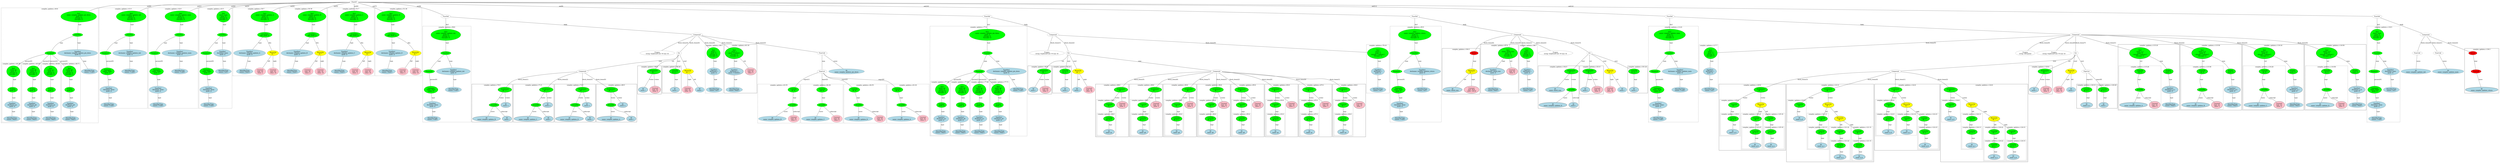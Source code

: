 strict graph "" {
	graph [bb="0,0,21239,1677.8"];
	node [label="\N"];
	subgraph cluster365 {
		graph [bb="20123,418.83,20407,1411.4",
			label="complex_updates.c:130:5",
			lheight=0.21,
			lp="20265,1399.9",
			lwidth=1.94,
			style=dashed
		];
		370	[fillcolor=lightblue,
			height=0.74639,
			label="IdentifierType
names: ['void']",
			pos="20206,453.7",
			style="filled,dashed",
			width=1.9053];
		369	[fillcolor=lightblue,
			height=1.041,
			label="TypeDecl
declname: None
quals: []",
			pos="20206,596.04",
			style="filled,dashed",
			width=2.082];
		369 -- 370	[label=type,
			lp="20218,527.07",
			pos="20206,558.54 20206,534.17 20206,502.71 20206,480.83"];
		368	[fillcolor=green,
			height=1.041,
			label="Typename
name: None
quals: []",
			pos="20190,753.6",
			style="filled,dashed",
			width=1.6303];
		368 -- 369	[label=type,
			lp="20211,669.41",
			pos="20194,716.13 20196,691.26 20200,658.44 20202,633.56"];
		367	[fillcolor=green,
			height=0.5,
			label=ParamList,
			pos="20186,942.98",
			style="filled,dashed",
			width=1.3179];
		367 -- 368	[label="params[0]",
			lp="20216,858.79",
			pos="20186,924.69 20187,894.52 20188,831.65 20189,791.37"];
		366	[fillcolor=green,
			height=0.5,
			label=FuncDecl,
			pos="20210,1132.4",
			style="filled,dashed",
			width=1.2457];
		366 -- 367	[label=args,
			lp="20212,1048.2",
			pos="20208,1114.1 20203,1078.4 20193,996.89 20188,961.23"];
		371	[fillcolor=lightblue,
			height=1.041,
			label="TypeDecl
declname: main
quals: []",
			pos="20325,942.98",
			style="filled,dashed",
			width=2.0428];
		366 -- 371	[label=type,
			lp="20277,1048.2",
			pos="20220,1114.7 20239,1084.4 20279,1019.4 20304,978.89"];
		372	[fillcolor=lightblue,
			height=0.74639,
			label="IdentifierType
names: ['int']",
			pos="20333,753.6",
			style="filled,dashed",
			width=1.8463];
		371 -- 372	[label=type,
			lp="20341,858.79",
			pos="20327,905.41 20328,868.67 20331,812.97 20332,780.54"];
		365	[fillcolor=green,
			height=1.6303,
			label="Decl
name: main
quals: []
storage: []
funcspec: []",
			pos="20210,1321.7",
			style="filled,dashed",
			width=1.6106];
		365 -- 366	[label=type,
			lp="20222,1237.6",
			pos="20210,1263 20210,1224.3 20210,1175.9 20210,1150.6"];
	}
	subgraph cluster199 {
		graph [bb="9908,266.48,10189,811.47",
			label="complex_updates.c:87:6",
			lheight=0.21,
			lp="10048,799.97",
			lwidth=1.85
		];
		subgraph cluster200 {
			graph [bb="9916,274.48,10081,653.91",
				label="complex_updates.c:87:6",
				lheight=0.21,
				lp="9998.5,642.41",
				lwidth=1.85,
				style=dashed
			];
			subgraph cluster201 {
				graph [bb="9924,282.48,10073,511.57",
					label="complex_updates.c:87:6",
					lheight=0.21,
					lp="9998.5,500.07",
					lwidth=1.85
				];
				202	[fillcolor=lightblue,
					height=0.74639,
					label="ID
name: pc",
					pos="10018,317.35",
					style=filled,
					width=1.316];
				201	[fillcolor=green,
					height=0.74639,
					label="UnaryOp
op: p++",
					pos="10018,453.7",
					style=filled,
					width=1.316];
				201 -- 202	[label=expr,
					lp="10030,390.72",
					pos="10018,426.79 10018,403.16 10018,368.39 10018,344.63"];
			}
			200	[fillcolor=green,
				height=0.74639,
				label="UnaryOp
op: *",
				pos="10022,596.04",
				style=filled,
				width=1.316];
			200 -- 201	[label=expr,
				lp="10034,527.07",
				pos="10021,568.97 10021,543.77 10019,505.79 10019,480.63"];
		}
		199	[fillcolor=green,
			height=0.74639,
			label="Assignment
op: =",
			pos="10123,753.6",
			style=filled,
			width=1.6106];
		199 -- 200	[label=lvalue,
			lp="10090,669.41",
			pos="10107,727.61 10088,698.41 10057,650.41 10038,621.46"];
		203	[fillcolor=pink,
			height=1.041,
			label="Constant
type: int
value: 3",
			pos="10135,596.04",
			style=filled,
			width=1.2767];
		199 -- 203	[label=rvalue,
			lp="10147,669.41",
			pos="10125,726.57 10127,701.14 10130,662.21 10132,633.66"];
	}
	subgraph cluster184 {
		graph [bb="11353,266.48,11634,811.47",
			label="complex_updates.c:84:6",
			lheight=0.21,
			lp="11494,799.97",
			lwidth=1.85
		];
		subgraph cluster185 {
			graph [bb="11361,274.48,11526,653.91",
				label="complex_updates.c:84:6",
				lheight=0.21,
				lp="11444,642.41",
				lwidth=1.85,
				style=dashed
			];
			subgraph cluster186 {
				graph [bb="11369,282.48,11518,511.57",
					label="complex_updates.c:84:6",
					lheight=0.21,
					lp="11444,500.07",
					lwidth=1.85
				];
				187	[fillcolor=lightblue,
					height=0.74639,
					label="ID
name: pa",
					pos="11443,317.35",
					style=filled,
					width=1.316];
				186	[fillcolor=green,
					height=0.74639,
					label="UnaryOp
op: p++",
					pos="11443,453.7",
					style=filled,
					width=1.316];
				186 -- 187	[label=expr,
					lp="11456,390.72",
					pos="11443,426.79 11443,403.16 11443,368.39 11443,344.63"];
			}
			185	[fillcolor=green,
				height=0.74639,
				label="UnaryOp
op: *",
				pos="11443,596.04",
				style=filled,
				width=1.316];
			185 -- 186	[label=expr,
				lp="11456,527.07",
				pos="11443,568.97 11443,543.77 11443,505.79 11443,480.63"];
		}
		184	[fillcolor=green,
			height=0.74639,
			label="Assignment
op: =",
			pos="11443,753.6",
			style=filled,
			width=1.6106];
		184 -- 185	[label=lvalue,
			lp="11460,669.41",
			pos="11443,726.57 11443,697.85 11443,651.92 11443,623.17"];
		188	[fillcolor=pink,
			height=1.041,
			label="Constant
type: int
value: 1",
			pos="11580,596.04",
			style=filled,
			width=1.2767];
		184 -- 188	[label=rvalue,
			lp="11540,669.41",
			pos="11464,728.28 11482,708.31 11508,679.29 11530,653.91 11538,645.13 11546,635.58 11554,626.86"];
	}
	subgraph cluster204 {
		graph [bb="10197,266.48,10478,811.47",
			label="complex_updates.c:88:6",
			lheight=0.21,
			lp="10338,799.97",
			lwidth=1.85
		];
		subgraph cluster205 {
			graph [bb="10205,274.48,10370,653.91",
				label="complex_updates.c:88:6",
				lheight=0.21,
				lp="10288,642.41",
				lwidth=1.85,
				style=dashed
			];
			subgraph cluster206 {
				graph [bb="10213,282.48,10362,511.57",
					label="complex_updates.c:88:6",
					lheight=0.21,
					lp="10288,500.07",
					lwidth=1.85
				];
				207	[fillcolor=lightblue,
					height=0.74639,
					label="ID
name: pc",
					pos="10307,317.35",
					style=filled,
					width=1.316];
				206	[fillcolor=green,
					height=0.74639,
					label="UnaryOp
op: p++",
					pos="10307,453.7",
					style=filled,
					width=1.316];
				206 -- 207	[label=expr,
					lp="10320,390.72",
					pos="10307,426.79 10307,403.16 10307,368.39 10307,344.63"];
			}
			205	[fillcolor=green,
				height=0.74639,
				label="UnaryOp
op: *",
				pos="10311,596.04",
				style=filled,
				width=1.316];
			205 -- 206	[label=expr,
				lp="10322,527.07",
				pos="10310,568.97 10310,543.77 10308,505.79 10308,480.63"];
		}
		204	[fillcolor=green,
			height=0.74639,
			label="Assignment
op: =",
			pos="10360,753.6",
			style=filled,
			width=1.6106];
		204 -- 205	[label=lvalue,
			lp="10353,669.41",
			pos="10352,726.92 10343,698.09 10328,651.61 10319,622.77"];
		208	[fillcolor=pink,
			height=1.041,
			label="Constant
type: int
value: 4",
			pos="10424,596.04",
			style=filled,
			width=1.2767];
		204 -- 208	[label=rvalue,
			lp="10413,669.41",
			pos="10371,726.92 10381,700.94 10398,660.62 10410,631.8"];
	}
	subgraph cluster209 {
		graph [bb="10486,266.48,10767,811.47",
			label="complex_updates.c:89:6",
			lheight=0.21,
			lp="10626,799.97",
			lwidth=1.85
		];
		subgraph cluster210 {
			graph [bb="10494,274.48,10659,653.91",
				label="complex_updates.c:89:6",
				lheight=0.21,
				lp="10576,642.41",
				lwidth=1.85,
				style=dashed
			];
			subgraph cluster211 {
				graph [bb="10502,282.48,10651,511.57",
					label="complex_updates.c:89:6",
					lheight=0.21,
					lp="10576,500.07",
					lwidth=1.85
				];
				212	[fillcolor=lightblue,
					height=0.74639,
					label="ID
name: pd",
					pos="10576,317.35",
					style=filled,
					width=1.3356];
				211	[fillcolor=green,
					height=0.74639,
					label="UnaryOp
op: p++",
					pos="10576,453.7",
					style=filled,
					width=1.316];
				211 -- 212	[label=expr,
					lp="10588,390.72",
					pos="10576,426.79 10576,403.16 10576,368.39 10576,344.63"];
			}
			210	[fillcolor=green,
				height=0.74639,
				label="UnaryOp
op: *",
				pos="10576,596.04",
				style=filled,
				width=1.316];
			210 -- 211	[label=expr,
				lp="10588,527.07",
				pos="10576,568.97 10576,543.77 10576,505.79 10576,480.63"];
		}
		209	[fillcolor=green,
			height=0.74639,
			label="Assignment
op: =",
			pos="10576,753.6",
			style=filled,
			width=1.6106];
		209 -- 210	[label=lvalue,
			lp="10593,669.41",
			pos="10576,726.57 10576,697.85 10576,651.92 10576,623.17"];
		213	[fillcolor=pink,
			height=1.041,
			label="Constant
type: int
value: 0",
			pos="10713,596.04",
			style=filled,
			width=1.2767];
		209 -- 213	[label=rvalue,
			lp="10673,669.41",
			pos="10597,728.28 10615,708.31 10641,679.29 10663,653.91 10671,645.13 10679,635.58 10687,626.86"];
	}
	subgraph cluster214 {
		graph [bb="10775,266.48,11056,811.47",
			label="complex_updates.c:90:6",
			lheight=0.21,
			lp="10916,799.97",
			lwidth=1.85
		];
		subgraph cluster215 {
			graph [bb="10783,274.48,10948,653.91",
				label="complex_updates.c:90:6",
				lheight=0.21,
				lp="10866,642.41",
				lwidth=1.85,
				style=dashed
			];
			subgraph cluster216 {
				graph [bb="10791,282.48,10940,511.57",
					label="complex_updates.c:90:6",
					lheight=0.21,
					lp="10866,500.07",
					lwidth=1.85
				];
				217	[fillcolor=lightblue,
					height=0.74639,
					label="ID
name: pd",
					pos="10865,317.35",
					style=filled,
					width=1.3356];
				216	[fillcolor=green,
					height=0.74639,
					label="UnaryOp
op: p++",
					pos="10865,453.7",
					style=filled,
					width=1.316];
				216 -- 217	[label=expr,
					lp="10878,390.72",
					pos="10865,426.79 10865,403.16 10865,368.39 10865,344.63"];
			}
			215	[fillcolor=green,
				height=0.74639,
				label="UnaryOp
op: *",
				pos="10865,596.04",
				style=filled,
				width=1.316];
			215 -- 216	[label=expr,
				lp="10878,527.07",
				pos="10865,568.97 10865,543.77 10865,505.79 10865,480.63"];
		}
		214	[fillcolor=green,
			height=0.74639,
			label="Assignment
op: =",
			pos="10865,753.6",
			style=filled,
			width=1.6106];
		214 -- 215	[label=lvalue,
			lp="10882,669.41",
			pos="10865,726.57 10865,697.85 10865,651.92 10865,623.17"];
		218	[fillcolor=pink,
			height=1.041,
			label="Constant
type: int
value: 0",
			pos="11002,596.04",
			style=filled,
			width=1.2767];
		214 -- 218	[label=rvalue,
			lp="10962,669.41",
			pos="10886,728.28 10904,708.31 10930,679.29 10952,653.91 10960,645.13 10968,635.58 10976,626.86"];
	}
	subgraph cluster194 {
		graph [bb="9619,266.48,9900,811.47",
			label="complex_updates.c:86:6",
			lheight=0.21,
			lp="9759.5,799.97",
			lwidth=1.85
		];
		subgraph cluster195 {
			graph [bb="9627,274.48,9792,653.91",
				label="complex_updates.c:86:6",
				lheight=0.21,
				lp="9709.5,642.41",
				lwidth=1.85,
				style=dashed
			];
			subgraph cluster196 {
				graph [bb="9635,282.48,9784,511.57",
					label="complex_updates.c:86:6",
					lheight=0.21,
					lp="9709.5,500.07",
					lwidth=1.85
				];
				197	[fillcolor=lightblue,
					height=0.74639,
					label="ID
name: pb",
					pos="9728,317.35",
					style=filled,
					width=1.3356];
				196	[fillcolor=green,
					height=0.74639,
					label="UnaryOp
op: p++",
					pos="9728,453.7",
					style=filled,
					width=1.316];
				196 -- 197	[label=expr,
					lp="9740.5,390.72",
					pos="9728,426.79 9728,403.16 9728,368.39 9728,344.63"];
			}
			195	[fillcolor=green,
				height=0.74639,
				label="UnaryOp
op: *",
				pos="9733,596.04",
				style=filled,
				width=1.316];
			195 -- 196	[label=expr,
				lp="9743.5,527.07",
				pos="9732.1,568.97 9731.2,543.77 9729.8,505.79 9728.9,480.63"];
		}
		194	[fillcolor=green,
			height=0.74639,
			label="Assignment
op: =",
			pos="9834,753.6",
			style=filled,
			width=1.6106];
		194 -- 195	[label=lvalue,
			lp="9801,669.41",
			pos="9817.8,727.61 9798.8,698.41 9767.7,650.41 9748.9,621.46"];
		198	[fillcolor=pink,
			height=1.041,
			label="Constant
type: int
value: 5",
			pos="9846,596.04",
			style=filled,
			width=1.2767];
		194 -- 198	[label=rvalue,
			lp="9858,669.41",
			pos="9836,726.57 9838,701.14 9841,662.21 9843.2,633.66"];
	}
	subgraph cluster353 {
		graph [bb="16663,126.74,17225,811.47",
			label="complex_updates.c:125:6",
			lheight=0.21,
			lp="16944,799.97",
			lwidth=1.94
		];
		subgraph cluster361 {
			graph [bb="17038,134.74,17217,511.57",
				label="complex_updates.c:125:25",
				lheight=0.21,
				lp="17128,500.07",
				lwidth=2.04,
				style=dashed
			];
			subgraph cluster362 {
				graph [bb="17046,142.74,17209,375.22",
					label="complex_updates.c:125:25",
					lheight=0.21,
					lp="17128,363.72",
					lwidth=2.04
				];
				363	[fillcolor=lightblue,
					height=0.74639,
					label="ID
name: p_b",
					pos="17106,177.61",
					style=filled,
					width=1.4535];
				362	[fillcolor=green,
					height=0.74639,
					label="UnaryOp
op: p++",
					pos="17103,317.35",
					style=filled,
					width=1.316];
				362 -- 363	[label=expr,
					lp="17118,250.98",
					pos="17104,290.44 17104,265.97 17105,229.45 17105,204.87"];
			}
			361	[fillcolor=green,
				height=0.74639,
				label="UnaryOp
op: *",
				pos="17097,453.7",
				style=filled,
				width=1.316];
			361 -- 362	[label=expr,
				lp="17112,390.72",
				pos="17098,426.79 17099,403.16 17101,368.39 17102,344.63"];
		}
		subgraph cluster358 {
			graph [bb="16851,134.74,17030,511.57",
				label="complex_updates.c:125:16",
				lheight=0.21,
				lp="16940,500.07",
				lwidth=2.04,
				style=dashed
			];
			subgraph cluster359 {
				graph [bb="16859,142.74,17022,375.22",
					label="complex_updates.c:125:16",
					lheight=0.21,
					lp="16940,363.72",
					lwidth=2.04
				];
				360	[fillcolor=lightblue,
					height=0.74639,
					label="ID
name: p_a",
					pos="16940,177.61",
					style=filled,
					width=1.4535];
				359	[fillcolor=green,
					height=0.74639,
					label="UnaryOp
op: p++",
					pos="16940,317.35",
					style=filled,
					width=1.316];
				359 -- 360	[label=expr,
					lp="16952,250.98",
					pos="16940,290.44 16940,265.97 16940,229.45 16940,204.87"];
			}
			358	[fillcolor=green,
				height=0.74639,
				label="UnaryOp
op: *",
				pos="16940,453.7",
				style=filled,
				width=1.316];
			358 -- 359	[label=expr,
				lp="16952,390.72",
				pos="16940,426.79 16940,403.16 16940,368.39 16940,344.63"];
		}
		subgraph cluster354 {
			graph [bb="16671,274.48,16843,653.91",
				label="complex_updates.c:125:6",
				lheight=0.21,
				lp="16757,642.41",
				lwidth=1.94,
				style=dashed
			];
			subgraph cluster355 {
				graph [bb="16679,282.48,16835,511.57",
					label="complex_updates.c:125:6",
					lheight=0.21,
					lp="16757,500.07",
					lwidth=1.94
				];
				356	[fillcolor=lightblue,
					height=0.74639,
					label="ID
name: p_d",
					pos="16757,317.35",
					style=filled,
					width=1.4535];
				355	[fillcolor=green,
					height=0.74639,
					label="UnaryOp
op: p++",
					pos="16757,453.7",
					style=filled,
					width=1.316];
				355 -- 356	[label=expr,
					lp="16770,390.72",
					pos="16757,426.79 16757,403.16 16757,368.39 16757,344.63"];
			}
			354	[fillcolor=green,
				height=0.74639,
				label="UnaryOp
op: *",
				pos="16757,596.04",
				style=filled,
				width=1.316];
			354 -- 355	[label=expr,
				lp="16754,527.07",
				pos="16749,569.4 16746,558.74 16743,546.16 16742,534.57 16740,516.22 16744,495.74 16748,480.11"];
		}
		353	[fillcolor=green,
			height=0.74639,
			label="Assignment
op: +=",
			pos="16757,753.6",
			style=filled,
			width=1.6106];
		353 -- 354	[label=lvalue,
			lp="16774,669.41",
			pos="16757,726.57 16757,697.85 16757,651.92 16757,623.17"];
		357	[fillcolor=yellow,
			height=0.74639,
			label="BinaryOp
op: *",
			pos="16940,596.04",
			style=filled,
			width=1.3749];
		353 -- 357	[label=rvalue,
			lp="16877,669.41",
			pos="16784,729.65 16819,699.9 16880,648.38 16914,619.08"];
		357 -- 358	[label=left,
			lp="16950,527.07",
			pos="16940,568.97 16940,543.77 16940,505.79 16940,480.63"];
		357 -- 361	[label=right,
			lp="17037,527.07",
			pos="16965,572.78 16984,555.99 17011,532.39 17034,511.57 17047,500.17 17061,487.42 17073,476.89"];
	}
	subgraph cluster189 {
		graph [bb="9330,266.48,9611,811.47",
			label="complex_updates.c:85:6",
			lheight=0.21,
			lp="9470.5,799.97",
			lwidth=1.85
		];
		subgraph cluster190 {
			graph [bb="9338,274.48,9503,653.91",
				label="complex_updates.c:85:6",
				lheight=0.21,
				lp="9420.5,642.41",
				lwidth=1.85,
				style=dashed
			];
			subgraph cluster191 {
				graph [bb="9346,282.48,9495,511.57",
					label="complex_updates.c:85:6",
					lheight=0.21,
					lp="9420.5,500.07",
					lwidth=1.85
				];
				192	[fillcolor=lightblue,
					height=0.74639,
					label="ID
name: pb",
					pos="9439,317.35",
					style=filled,
					width=1.3356];
				191	[fillcolor=green,
					height=0.74639,
					label="UnaryOp
op: p++",
					pos="9440,453.7",
					style=filled,
					width=1.316];
				191 -- 192	[label=expr,
					lp="9452.5,390.72",
					pos="9439.8,426.79 9439.6,403.16 9439.4,368.39 9439.2,344.63"];
			}
			190	[fillcolor=green,
				height=0.74639,
				label="UnaryOp
op: *",
				pos="9444,596.04",
				style=filled,
				width=1.316];
			190 -- 191	[label=expr,
				lp="9455.5,527.07",
				pos="9443.3,568.97 9442.5,543.77 9441.5,505.79 9440.7,480.63"];
		}
		189	[fillcolor=green,
			height=0.74639,
			label="Assignment
op: =",
			pos="9545,753.6",
			style=filled,
			width=1.6106];
		189 -- 190	[label=lvalue,
			lp="9512,669.41",
			pos="9528.8,727.61 9509.8,698.41 9478.7,650.41 9459.9,621.46"];
		193	[fillcolor=pink,
			height=1.041,
			label="Constant
type: int
value: 2",
			pos="9557,596.04",
			style=filled,
			width=1.2767];
		189 -- 193	[label=rvalue,
			lp="9569,669.41",
			pos="9547,726.57 9549,701.14 9552,662.21 9554.2,633.66"];
	}
	subgraph cluster244 {
		graph [bb="13086,718.73,13249,1000.9",
			label="complex_updates.c:101:24",
			lheight=0.21,
			lp="13168,989.35",
			lwidth=2.04
		];
		245	[fillcolor=lightblue,
			height=0.74639,
			label="ID
name: i",
			pos="13194,753.6",
			style=filled,
			width=1.1392];
		244	[fillcolor=green,
			height=0.74639,
			label="UnaryOp
op: p++",
			pos="13194,942.98",
			style=filled,
			width=1.316];
		244 -- 245	[label=expr,
			lp="13206,858.79",
			pos="13194,915.93 13194,880.23 13194,816.48 13194,780.74"];
	}
	subgraph cluster246 {
		graph [bb="13257,561.17,13607,1000.9",
			label="complex_updates.c:102:5",
			lheight=0.21,
			lp="13432,989.35",
			lwidth=1.94
		];
		247	[fillcolor=lightblue,
			height=0.74639,
			label="ID
name: check_sum",
			pos="13359,753.6",
			style=filled,
			width=2.2785];
		246	[fillcolor=green,
			height=0.74639,
			label="Assignment
op: +=",
			pos="13438,942.98",
			style=filled,
			width=1.6106];
		246 -- 247	[label=lvalue,
			lp="13423,858.79",
			pos="13427,916.32 13412,880.54 13385,816.03 13370,780.26"];
		248	[fillcolor=green,
			height=0.5,
			label=ArrayRef,
			pos="13503,753.6",
			style=filled,
			width=1.2277];
		246 -- 248	[label=rvalue,
			lp="13486,858.79",
			pos="13447,916.32 13460,877.43 13486,804.61 13497,771.62"];
		249	[fillcolor=lightblue,
			height=0.74639,
			label="ID
name: complex_updates_D",
			pos="13382,596.04",
			style=filled,
			width=3.2605];
		248 -- 249	[label=name,
			lp="13458,669.41",
			pos="13490,736.25 13469,709.18 13427,654.86 13402,622.66"];
		250	[fillcolor=lightblue,
			height=0.74639,
			label="ID
name: i",
			pos="13558,596.04",
			style=filled,
			width=1.1392];
		248 -- 250	[label=subscript,
			lp="13558,669.41",
			pos="13509,735.66 13519,708.34 13538,654.38 13549,622.44"];
	}
	subgraph cluster251 {
		graph [bb="12754,708.13,13078,1181.4",
			label="complex_updates.c:104:3",
			lheight=0.21,
			lp="12916,1169.9",
			lwidth=1.94
		];
		253	[fillcolor=lightblue,
			height=0.74639,
			label="ID
name: check_sum",
			pos="12844,753.6",
			style=filled,
			width=2.2785];
		252	[fillcolor=yellow,
			height=0.74639,
			label="BinaryOp
op: !=",
			pos="12844,942.98",
			style=filled,
			width=1.3749];
		252 -- 253	[label=left,
			lp="12854,858.79",
			pos="12844,915.93 12844,880.23 12844,816.48 12844,780.74"];
		254	[fillcolor=pink,
			height=1.041,
			label="Constant
type: float
value: 144.0f",
			pos="13007,753.6",
			style=filled,
			width=1.7481];
		252 -- 254	[label=right,
			lp="12941,858.79",
			pos="12866,918.83 12885,899.07 12912,869.73 12935,843.29 12951,825.3 12967,804.69 12981,787.86"];
		251	[fillcolor=red,
			height=0.5,
			label=Return,
			pos="12820,1132.4",
			style=filled,
			width=0.95686];
		251 -- 252	[label=expr,
			lp="12844,1048.2",
			pos="12822,1114.1 12826,1081 12836,1008.6 12841,969.82"];
	}
	subgraph cluster256 {
		graph [bb="14035,418.83,14455,1411.4",
			label="complex_updates.c:112:6",
			lheight=0.21,
			lp="14245,1399.9",
			lwidth=1.94,
			style=dashed
		];
		261	[fillcolor=lightblue,
			height=0.74639,
			label="IdentifierType
names: ['void']",
			pos="14118,453.7",
			style="filled,dashed",
			width=1.9053];
		260	[fillcolor=lightblue,
			height=1.041,
			label="TypeDecl
declname: None
quals: []",
			pos="14118,596.04",
			style="filled,dashed",
			width=2.082];
		260 -- 261	[label=type,
			lp="14130,527.07",
			pos="14118,558.54 14118,534.17 14118,502.71 14118,480.83"];
		259	[fillcolor=green,
			height=1.041,
			label="Typename
name: None
quals: []",
			pos="14110,753.6",
			style="filled,dashed",
			width=1.6303];
		259 -- 260	[label=type,
			lp="14127,669.41",
			pos="14112,716.13 14113,691.26 14115,658.44 14116,633.56"];
		258	[fillcolor=green,
			height=0.5,
			label=ParamList,
			pos="14090,942.98",
			style="filled,dashed",
			width=1.3179];
		258 -- 259	[label="params[0]",
			lp="14128,858.79",
			pos="14092,924.69 14095,894.43 14102,831.27 14106,791.01"];
		257	[fillcolor=green,
			height=0.5,
			label=FuncDecl,
			pos="14214,1132.4",
			style="filled,dashed",
			width=1.2457];
		257 -- 258	[label=args,
			lp="14172,1048.2",
			pos="14202,1114.7 14189,1095.2 14165,1061.8 14146,1032.7 14130,1007.9 14111,978.72 14100,960.78"];
		262	[fillcolor=lightblue,
			height=1.041,
			label="TypeDecl
declname: complex_updates_main
quals: []",
			pos="14301,942.98",
			style="filled,dashed",
			width=4.0462];
		257 -- 262	[label=type,
			lp="14267,1048.2",
			pos="14222,1114.4 14236,1084.3 14265,1021 14284,980.54"];
		263	[fillcolor=lightblue,
			height=0.74639,
			label="IdentifierType
names: ['void']",
			pos="14301,753.6",
			style="filled,dashed",
			width=1.9053];
		262 -- 263	[label=type,
			lp="14313,858.79",
			pos="14301,905.41 14301,868.67 14301,812.97 14301,780.54"];
		256	[fillcolor=green,
			height=1.6303,
			label="Decl
name: complex_updates_main
quals: []
storage: []
funcspec: []",
			pos="14214,1321.7",
			style="filled,dashed",
			width=3.6141];
		256 -- 257	[label=type,
			lp="14226,1237.6",
			pos="14214,1263 14214,1224.3 14214,1175.9 14214,1150.6"];
	}
	subgraph cluster103 {
		graph [bb="6826,408.22,7186,811.47",
			label="complex_updates.c:64:30",
			lheight=0.21,
			lp="7006,799.97",
			lwidth=1.94,
			style=dashed
		];
		105	[fillcolor=lightblue,
			height=0.74639,
			label="ID
name: complex_updates_C",
			pos="6951,453.7",
			style="filled,dashed",
			width=3.2409];
		104	[fillcolor=green,
			height=0.5,
			label=ArrayRef,
			pos="7009,596.04",
			style="filled,dashed",
			width=1.2277];
		104 -- 105	[label=name,
			lp="6999.5,527.07",
			pos="7002,578.11 6992,553.84 6973.4,508.93 6961.7,480.5"];
		106	[fillcolor=pink,
			height=1.041,
			label="Constant
type: int
value: 0",
			pos="7132,453.7",
			style="filled,dashed",
			width=1.2767];
		104 -- 106	[label=subscript,
			lp="7099.5,527.07",
			pos="7023.1,578.94 7043.2,555.98 7080.6,513.4 7105.8,484.56"];
		103	[fillcolor=green,
			height=0.74639,
			label="UnaryOp
op: &",
			pos="7009,753.6",
			style="filled,dashed",
			width=1.316];
		103 -- 104	[label=expr,
			lp="7021.5,669.41",
			pos="7009,726.57 7009,694.74 7009,641.75 7009,614.46"];
	}
	subgraph cluster107 {
		graph [bb="7194,408.22,7554,811.47",
			label="complex_updates.c:64:55",
			lheight=0.21,
			lp="7374,799.97",
			lwidth=1.94,
			style=dashed
		];
		109	[fillcolor=lightblue,
			height=0.74639,
			label="ID
name: complex_updates_D",
			pos="7319,453.7",
			style="filled,dashed",
			width=3.2605];
		108	[fillcolor=green,
			height=0.5,
			label=ArrayRef,
			pos="7319,596.04",
			style="filled,dashed",
			width=1.2277];
		108 -- 109	[label=name,
			lp="7334.5,527.07",
			pos="7319,577.83 7319,553.53 7319,508.97 7319,480.64"];
		110	[fillcolor=pink,
			height=1.041,
			label="Constant
type: int
value: 0",
			pos="7500,453.7",
			style="filled,dashed",
			width=1.2767];
		108 -- 110	[label=subscript,
			lp="7457.5,527.07",
			pos="7343.8,580.82 7370,565.28 7412.1,538.91 7445,511.57 7454.8,503.4 7464.8,493.66 7473.4,484.57"];
		107	[fillcolor=green,
			height=0.74639,
			label="UnaryOp
op: &",
			pos="7284,753.6",
			style="filled,dashed",
			width=1.316];
		107 -- 108	[label=expr,
			lp="7316.5,669.41",
			pos="7289.8,726.92 7297,694.99 7309,641.38 7315.2,614.1"];
	}
	subgraph cluster122 {
		graph [bb="5074,418.83,5424,811.47",
			label="complex_updates.c:69:5",
			lheight=0.21,
			lp="5249,799.97",
			lwidth=1.85
		];
		124	[fillcolor=lightblue,
			height=0.74639,
			label="ID
name: complex_updates_A",
			pos="5199,453.7",
			style=filled,
			width=3.2605];
		123	[fillcolor=green,
			height=0.5,
			label=ArrayRef,
			pos="5199,596.04",
			style=filled,
			width=1.2277];
		123 -- 124	[label=name,
			lp="5214.5,527.07",
			pos="5199,577.83 5199,553.53 5199,508.97 5199,480.64"];
		125	[fillcolor=lightblue,
			height=0.74639,
			label="ID
name: i",
			pos="5375,453.7",
			style=filled,
			width=1.1392];
		123 -- 125	[label=subscript,
			lp="5335.5,527.07",
			pos="5212.5,578.71 5222.5,567.42 5236.9,552.67 5252,542.57 5281.3,522.93 5296.4,532.21 5325,511.57 5337.7,502.41 5349.4,489.47 5358.3,\
478.26"];
		122	[fillcolor=green,
			height=0.74639,
			label="Assignment
op: +=",
			pos="5199,753.6",
			style=filled,
			width=1.6106];
		122 -- 123	[label=lvalue,
			lp="5216,669.41",
			pos="5199,726.57 5199,694.74 5199,641.75 5199,614.46"];
		126	[fillcolor=lightblue,
			height=0.74639,
			label="ID
name: x",
			pos="5304,596.04",
			style=filled,
			width=1.1982];
		122 -- 126	[label=rvalue,
			lp="5275,669.41",
			pos="5215.9,727.61 5235.6,698.32 5268.2,650.13 5287.7,621.21"];
	}
	subgraph cluster127 {
		graph [bb="4000,418.83,4350,811.47",
			label="complex_updates.c:70:5",
			lheight=0.21,
			lp="4175,799.97",
			lwidth=1.85
		];
		129	[fillcolor=lightblue,
			height=0.74639,
			label="ID
name: complex_updates_B",
			pos="4125,453.7",
			style=filled,
			width=3.2409];
		128	[fillcolor=green,
			height=0.5,
			label=ArrayRef,
			pos="4179,596.04",
			style=filled,
			width=1.2277];
		128 -- 129	[label=name,
			lp="4171.5,527.07",
			pos="4172.5,578.11 4163.1,553.84 4145.9,508.93 4134.9,480.5"];
		130	[fillcolor=lightblue,
			height=0.74639,
			label="ID
name: i",
			pos="4301,453.7",
			style=filled,
			width=1.1392];
		128 -- 130	[label=subscript,
			lp="4268.5,527.07",
			pos="4193,578.94 4214.7,554.03 4256.4,506.05 4281.1,477.55"];
		127	[fillcolor=green,
			height=0.74639,
			label="Assignment
op: +=",
			pos="4284,753.6",
			style=filled,
			width=1.6106];
		127 -- 128	[label=lvalue,
			lp="4249,669.41",
			pos="4267.1,727.61 4245.6,695.66 4208.8,641.21 4190.3,613.83"];
		131	[fillcolor=lightblue,
			height=0.74639,
			label="ID
name: x",
			pos="4284,596.04",
			style=filled,
			width=1.1982];
		127 -- 131	[label=rvalue,
			lp="4301,669.41",
			pos="4284,726.57 4284,697.85 4284,651.92 4284,623.17"];
	}
	subgraph cluster132 {
		graph [bb="4358,418.83,4708,811.47",
			label="complex_updates.c:71:5",
			lheight=0.21,
			lp="4533,799.97",
			lwidth=1.85
		];
		134	[fillcolor=lightblue,
			height=0.74639,
			label="ID
name: complex_updates_C",
			pos="4483,453.7",
			style=filled,
			width=3.2409];
		133	[fillcolor=green,
			height=0.5,
			label=ArrayRef,
			pos="4548,596.04",
			style=filled,
			width=1.2277];
		133 -- 134	[label=name,
			lp="4535.5,527.07",
			pos="4540.2,578.11 4528.9,553.84 4508.1,508.93 4495,480.5"];
		135	[fillcolor=lightblue,
			height=0.74639,
			label="ID
name: i",
			pos="4659,453.7",
			style=filled,
			width=1.1392];
		133 -- 135	[label=subscript,
			lp="4631.5,527.07",
			pos="4561,578.67 4580.6,553.8 4618.1,506.38 4640.6,477.95"];
		132	[fillcolor=green,
			height=0.74639,
			label="Assignment
op: +=",
			pos="4642,753.6",
			style=filled,
			width=1.6106];
		132 -- 133	[label=lvalue,
			lp="4612,669.41",
			pos="4626.9,727.61 4607.6,695.66 4574.7,641.21 4558.1,613.83"];
		136	[fillcolor=lightblue,
			height=0.74639,
			label="ID
name: x",
			pos="4653,596.04",
			style=filled,
			width=1.1982];
		132 -- 136	[label=rvalue,
			lp="4666,669.41",
			pos="4643.8,726.57 4645.9,697.76 4649.1,651.64 4651.2,622.91"];
	}
	subgraph cluster137 {
		graph [bb="4716,418.83,5066,811.47",
			label="complex_updates.c:72:5",
			lheight=0.21,
			lp="4891,799.97",
			lwidth=1.85
		];
		139	[fillcolor=lightblue,
			height=0.74639,
			label="ID
name: complex_updates_D",
			pos="4841,453.7",
			style=filled,
			width=3.2605];
		138	[fillcolor=green,
			height=0.5,
			label=ArrayRef,
			pos="4889,596.04",
			style=filled,
			width=1.2277];
		138 -- 139	[label=name,
			lp="4883.5,527.07",
			pos="4883.2,578.11 4874.9,553.84 4859.5,508.93 4849.8,480.5"];
		140	[fillcolor=lightblue,
			height=0.74639,
			label="ID
name: i",
			pos="5017,453.7",
			style=filled,
			width=1.1392];
		138 -- 140	[label=subscript,
			lp="4983.5,527.07",
			pos="4904.4,578.86 4920.2,562.14 4945.6,535.23 4967,511.57 4977.1,500.46 4988.1,487.97 4997.2,477.53"];
		137	[fillcolor=green,
			height=0.74639,
			label="Assignment
op: +=",
			pos="4941,753.6",
			style=filled,
			width=1.6106];
		137 -- 138	[label=lvalue,
			lp="4932,669.41",
			pos="4932.4,726.92 4921.7,694.99 4903.8,641.38 4894.7,614.1"];
		141	[fillcolor=lightblue,
			height=0.74639,
			label="ID
name: x",
			pos="4994,596.04",
			style=filled,
			width=1.1982];
		137 -- 141	[label=rvalue,
			lp="4988,669.41",
			pos="4949.8,726.92 4959.6,698.01 4975.5,651.33 4985.3,622.51"];
	}
	subgraph cluster143 {
		graph [bb="7930,274.48,8740,1411.4",
			label="complex_updates.c:77:6",
			lheight=0.21,
			lp="8335,1399.9",
			lwidth=1.85,
			style=dashed
		];
		subgraph cluster146 {
			graph [bb="7938,282.48,8094,843.29",
				label="complex_updates.c:77:38",
				lheight=0.21,
				lp="8016,831.79",
				lwidth=1.94,
				style=dashed
			];
			149	[fillcolor=lightblue,
				height=0.74639,
				label="IdentifierType
names: ['float']",
				pos="8017,317.35",
				style="filled,dashed",
				width=1.9053];
			148	[fillcolor=lightblue,
				height=1.041,
				label="TypeDecl
declname: pa
quals: []",
				pos="8019,453.7",
				style="filled,dashed",
				width=1.7481];
			148 -- 149	[label=type,
				lp="8031,390.72",
				pos="8018.5,415.99 8018.1,393.3 8017.7,364.73 8017.4,344.37"];
			147	[fillcolor=green,
				height=0.74639,
				label="PtrDecl
quals: []",
				pos="8022,596.04",
				style="filled,dashed",
				width=1.2178];
			147 -- 148	[label=type,
				lp="8033,527.07",
				pos="8021.4,568.97 8021,547.1 8020.3,515.6 8019.8,491.21"];
			146	[fillcolor=green,
				height=1.6303,
				label="Decl
name: pa
quals: []
storage: []
funcspec: []",
				pos="8028,753.6",
				style="filled,dashed",
				width=1.591];
			146 -- 147	[label=type,
				lp="8037,669.41",
				pos="8025.8,694.68 8024.8,670.15 8023.8,642.79 8023,623.29"];
		}
		subgraph cluster150 {
			graph [bb="8102,282.48,8258,843.29",
				label="complex_updates.c:77:49",
				lheight=0.21,
				lp="8180,831.79",
				lwidth=1.94,
				style=dashed
			];
			153	[fillcolor=lightblue,
				height=0.74639,
				label="IdentifierType
names: ['float']",
				pos="8181,317.35",
				style="filled,dashed",
				width=1.9053];
			152	[fillcolor=lightblue,
				height=1.041,
				label="TypeDecl
declname: pb
quals: []",
				pos="8183,453.7",
				style="filled,dashed",
				width=1.7678];
			152 -- 153	[label=type,
				lp="8195,390.72",
				pos="8182.5,415.99 8182.1,393.3 8181.7,364.73 8181.4,344.37"];
			151	[fillcolor=green,
				height=0.74639,
				label="PtrDecl
quals: []",
				pos="8186,596.04",
				style="filled,dashed",
				width=1.2178];
			151 -- 152	[label=type,
				lp="8197,527.07",
				pos="8185.4,568.97 8185,547.1 8184.3,515.6 8183.8,491.21"];
			150	[fillcolor=green,
				height=1.6303,
				label="Decl
name: pb
quals: []
storage: []
funcspec: []",
				pos="8192,753.6",
				style="filled,dashed",
				width=1.591];
			150 -- 151	[label=type,
				lp="8201,669.41",
				pos="8189.8,694.68 8188.8,670.15 8187.8,642.79 8187,623.29"];
		}
		subgraph cluster154 {
			graph [bb="8266,282.48,8422,843.29",
				label="complex_updates.c:77:60",
				lheight=0.21,
				lp="8344,831.79",
				lwidth=1.94,
				style=dashed
			];
			157	[fillcolor=lightblue,
				height=0.74639,
				label="IdentifierType
names: ['float']",
				pos="8343,317.35",
				style="filled,dashed",
				width=1.9053];
			156	[fillcolor=lightblue,
				height=1.041,
				label="TypeDecl
declname: pc
quals: []",
				pos="8342,453.7",
				style="filled,dashed",
				width=1.7481];
			156 -- 157	[label=type,
				lp="8355,390.72",
				pos="8342.3,415.99 8342.4,393.3 8342.7,364.73 8342.8,344.37"];
			155	[fillcolor=green,
				height=0.74639,
				label="PtrDecl
quals: []",
				pos="8339,596.04",
				style="filled,dashed",
				width=1.2178];
			155 -- 156	[label=type,
				lp="8353,527.07",
				pos="8339.6,568.97 8340,547.1 8340.7,515.6 8341.2,491.21"];
			154	[fillcolor=green,
				height=1.6303,
				label="Decl
name: pc
quals: []
storage: []
funcspec: []",
				pos="8338,753.6",
				style="filled,dashed",
				width=1.591];
			154 -- 155	[label=type,
				lp="8351,669.41",
				pos="8338.4,694.68 8338.5,670.15 8338.7,642.79 8338.8,623.29"];
		}
		subgraph cluster158 {
			graph [bb="8430,282.48,8586,843.29",
				label="complex_updates.c:77:71",
				lheight=0.21,
				lp="8508,831.79",
				lwidth=1.94,
				style=dashed
			];
			161	[fillcolor=lightblue,
				height=0.74639,
				label="IdentifierType
names: ['float']",
				pos="8507,317.35",
				style="filled,dashed",
				width=1.9053];
			160	[fillcolor=lightblue,
				height=1.041,
				label="TypeDecl
declname: pd
quals: []",
				pos="8504,453.7",
				style="filled,dashed",
				width=1.7678];
			160 -- 161	[label=type,
				lp="8518,390.72",
				pos="8504.8,415.99 8505.3,393.3 8506,364.73 8506.4,344.37"];
			159	[fillcolor=green,
				height=0.74639,
				label="PtrDecl
quals: []",
				pos="8501,596.04",
				style="filled,dashed",
				width=1.2178];
			159 -- 160	[label=type,
				lp="8515,527.07",
				pos="8501.6,568.97 8502,547.1 8502.7,515.6 8503.2,491.21"];
			158	[fillcolor=green,
				height=1.6303,
				label="Decl
name: pd
quals: []
storage: []
funcspec: []",
				pos="8498,753.6",
				style="filled,dashed",
				width=1.591];
			158 -- 159	[label=type,
				lp="8512,669.41",
				pos="8499.1,694.68 8499.6,670.15 8500.1,642.79 8500.5,623.29"];
		}
		145	[fillcolor=green,
			height=0.5,
			label=ParamList,
			pos="8337,942.98",
			style="filled,dashed",
			width=1.3179];
		145 -- 146	[label="params[0]",
			lp="8155,858.79",
			pos="8297.9,932.47 8247.8,918.89 8160.1,890.25 8098,843.29 8083.4,832.3 8070.2,817.58 8059.3,803.31"];
		145 -- 150	[label="params[1]",
			lp="8306,858.79",
			pos="8324.1,925.47 8312.1,910.15 8293.8,886.71 8278,866.29 8261.2,844.63 8242.7,820.54 8227.1,800.3"];
		145 -- 154	[label="params[2]",
			lp="8366,858.79",
			pos="8337.1,924.69 8337.2,899.41 8337.5,851.18 8337.7,812.51"];
		145 -- 158	[label="params[3]",
			lp="8447,858.79",
			pos="8352.1,925.8 8370,906.44 8400.6,872.92 8426,843.29 8438,829.28 8450.8,813.74 8462.2,799.64"];
		144	[fillcolor=green,
			height=0.5,
			label=FuncDecl,
			pos="8406,1132.4",
			style="filled,dashed",
			width=1.2457];
		144 -- 145	[label=args,
			lp="8389.5,1048.2",
			pos="8399.8,1114.4 8386.7,1078.8 8356.4,996.71 8343.3,961.04"];
		162	[fillcolor=lightblue,
			height=1.041,
			label="TypeDecl
declname: complex_updates_pin_down
quals: []",
			pos="8567,942.98",
			style="filled,dashed",
			width=4.5766];
		144 -- 162	[label=type,
			lp="8494,1048.2",
			pos="8420,1115.1 8445.7,1085.1 8501,1020.8 8535.9,980.13"];
		163	[fillcolor=lightblue,
			height=0.74639,
			label="IdentifierType
names: ['void']",
			pos="8663,753.6",
			style="filled,dashed",
			width=1.9053];
		162 -- 163	[label=type,
			lp="8625,858.79",
			pos="8585.7,905.41 8604.6,868.56 8633.3,812.64 8649.9,780.26"];
		143	[fillcolor=green,
			height=1.6303,
			label="Decl
name: complex_updates_pin_down
quals: []
storage: []
funcspec: []",
			pos="8406,1321.7",
			style="filled,dashed",
			width=4.1248];
		143 -- 144	[label=type,
			lp="8418,1237.6",
			pos="8406,1263 8406,1224.3 8406,1175.9 8406,1150.6"];
	}
	subgraph cluster113 {
		graph [bb="5432,708.13,5640,1000.9",
			label="complex_updates.c:68:9",
			lheight=0.21,
			lp="5536,989.35",
			lwidth=1.85
		];
		114	[fillcolor=lightblue,
			height=0.74639,
			label="ID
name: i",
			pos="5481,753.6",
			style=filled,
			width=1.1392];
		113	[fillcolor=green,
			height=0.74639,
			label="Assignment
op: =",
			pos="5574,942.98",
			style=filled,
			width=1.6106];
		113 -- 114	[label=lvalue,
			lp="5553,858.79",
			pos="5561.5,916.71 5543.6,880.75 5511.1,815.22 5493.3,779.47"];
		115	[fillcolor=pink,
			height=1.041,
			label="Constant
type: int
value: 0",
			pos="5586,753.6",
			style=filled,
			width=1.2767];
		113 -- 115	[label=rvalue,
			lp="5597,858.79",
			pos="5575.7,915.93 5577.7,883.45 5581.3,827.74 5583.7,791.04"];
	}
	subgraph cluster119 {
		graph [bb="5648,718.73,5804,1000.9",
			label="complex_updates.c:68:26",
			lheight=0.21,
			lp="5726,989.35",
			lwidth=1.94
		];
		120	[fillcolor=lightblue,
			height=0.74639,
			label="ID
name: i",
			pos="5747,753.6",
			style=filled,
			width=1.1392];
		119	[fillcolor=green,
			height=0.74639,
			label="UnaryOp
op: p++",
			pos="5747,942.98",
			style=filled,
			width=1.316];
		119 -- 120	[label=expr,
			lp="5759.5,858.79",
			pos="5747,915.93 5747,880.23 5747,816.48 5747,780.74"];
	}
	subgraph cluster220 {
		graph [bb="11832,418.83,12259,1411.4",
			label="complex_updates.c:95:5",
			lheight=0.21,
			lp="12046,1399.9",
			lwidth=1.85,
			style=dashed
		];
		225	[fillcolor=lightblue,
			height=0.74639,
			label="IdentifierType
names: ['void']",
			pos="11915,453.7",
			style="filled,dashed",
			width=1.9053];
		224	[fillcolor=lightblue,
			height=1.041,
			label="TypeDecl
declname: None
quals: []",
			pos="11915,596.04",
			style="filled,dashed",
			width=2.082];
		224 -- 225	[label=type,
			lp="11927,527.07",
			pos="11915,558.54 11915,534.17 11915,502.71 11915,480.83"];
		223	[fillcolor=green,
			height=1.041,
			label="Typename
name: None
quals: []",
			pos="11903,753.6",
			style="filled,dashed",
			width=1.6303];
		223 -- 224	[label=type,
			lp="11922,669.41",
			pos="11906,716.13 11908,691.26 11910,658.44 11912,633.56"];
		222	[fillcolor=green,
			height=0.5,
			label=ParamList,
			pos="11887,942.98",
			style="filled,dashed",
			width=1.3179];
		222 -- 223	[label="params[0]",
			lp="11923,858.79",
			pos="11888,924.69 11891,894.52 11896,831.65 11900,791.37"];
		221	[fillcolor=green,
			height=0.5,
			label=FuncDecl,
			pos="12037,1132.4",
			style="filled,dashed",
			width=1.2457];
		221 -- 222	[label=args,
			lp="11974,1048.2",
			pos="12020,1115.4 12001,1096.6 11968,1063.8 11944,1032.7 11926,1009 11907,979.28 11897,960.95"];
		226	[fillcolor=lightblue,
			height=1.041,
			label="TypeDecl
declname: complex_updates_return
quals: []",
			pos="12102,942.98",
			style="filled,dashed",
			width=4.1444];
		221 -- 226	[label=type,
			lp="12080,1048.2",
			pos="12043,1114.4 12053,1084.3 12075,1021 12089,980.54"];
		227	[fillcolor=lightblue,
			height=0.74639,
			label="IdentifierType
names: ['int']",
			pos="12102,753.6",
			style="filled,dashed",
			width=1.8463];
		226 -- 227	[label=type,
			lp="12114,858.79",
			pos="12102,905.41 12102,868.67 12102,812.97 12102,780.54"];
		220	[fillcolor=green,
			height=1.6303,
			label="Decl
name: complex_updates_return
quals: []
storage: []
funcspec: []",
			pos="12037,1321.7",
			style="filled,dashed",
			width=3.6927];
		220 -- 221	[label=type,
			lp="12049,1237.6",
			pos="12037,1263 12037,1224.3 12037,1175.9 12037,1150.6"];
	}
	subgraph cluster229 {
		graph [bb="12267,718.73,12589,1222.1",
			label="complex_updates.c:97:9",
			lheight=0.21,
			lp="12428,1210.6",
			lwidth=1.85
		];
		231	[fillcolor=lightblue,
			height=0.74639,
			label="IdentifierType
names: ['float']",
			pos="12373,753.6",
			style="filled,dashed",
			width=1.9053];
		230	[fillcolor=lightblue,
			height=1.041,
			label="TypeDecl
declname: check_sum
quals: []",
			pos="12373,942.98",
			style=filled,
			width=2.7106];
		230 -- 231	[label=type,
			lp="12385,858.79",
			pos="12373,905.41 12373,868.67 12373,812.97 12373,780.54"];
		229	[fillcolor=green,
			height=1.6303,
			label="Decl
name: check_sum
quals: []
storage: []
funcspec: []",
			pos="12499,1132.4",
			style=filled,
			width=2.2785];
		229 -- 230	[label=type,
			lp="12460,1048.2",
			pos="12464,1079.2 12443,1047.4 12416,1007.8 12397,979.61"];
		232	[fillcolor=pink,
			height=1.041,
			label="Constant
type: int
value: 0",
			pos="12535,942.98",
			style=filled,
			width=1.2767];
		229 -- 232	[label=init,
			lp="12526,1048.2",
			pos="12510,1074.1 12516,1043.6 12523,1006.9 12528,980.24"];
	}
	subgraph cluster233 {
		graph [bb="12597,718.73,12746,1222.1",
			label="complex_updates.c:98:7",
			lheight=0.21,
			lp="12672,1210.6",
			lwidth=1.85,
			style=dashed
		];
		235	[fillcolor=lightblue,
			height=0.74639,
			label="IdentifierType
names: ['int']",
			pos="12672,753.6",
			style="filled,dashed",
			width=1.8463];
		234	[fillcolor=lightblue,
			height=1.041,
			label="TypeDecl
declname: i
quals: []",
			pos="12675,942.98",
			style="filled,dashed",
			width=1.5713];
		234 -- 235	[label=type,
			lp="12686,858.79",
			pos="12674,905.41 12674,868.67 12673,812.97 12672,780.54"];
		233	[fillcolor=green,
			height=1.6303,
			label="Decl
name: i
quals: []
storage: []
funcspec: []",
			pos="12677,1132.4",
			style="filled,dashed",
			width=1.591];
		233 -- 234	[label=type,
			lp="12689,1048.2",
			pos="12676,1073.6 12676,1043.3 12676,1007 12675,980.6"];
	}
	subgraph cluster238 {
		graph [bb="13819,708.13,14027,1000.9",
			label="complex_updates.c:101:9",
			lheight=0.21,
			lp="13923,989.35",
			lwidth=1.94
		];
		239	[fillcolor=lightblue,
			height=0.74639,
			label="ID
name: i",
			pos="13868,753.6",
			style=filled,
			width=1.1392];
		238	[fillcolor=green,
			height=0.74639,
			label="Assignment
op: =",
			pos="13885,942.98",
			style=filled,
			width=1.6106];
		238 -- 239	[label=lvalue,
			lp="13896,858.79",
			pos="13883,915.93 13879,880.13 13874,816.12 13870,780.44"];
		240	[fillcolor=pink,
			height=1.041,
			label="Constant
type: int
value: 0",
			pos="13973,753.6",
			style=filled,
			width=1.2767];
		238 -- 240	[label=rvalue,
			lp="13944,858.79",
			pos="13897,916.32 13913,883.25 13940,825.63 13957,788.84"];
	}
	subgraph cluster266 {
		graph [bb="17995,542.57,18519,1222.1",
			label="complex_updates.c:115:18",
			lheight=0.21,
			lp="18257,1210.6",
			lwidth=2.04
		];
		subgraph cluster270 {
			graph [bb="18003,550.57,18363,1000.9",
				label="complex_updates.c:115:26",
				lheight=0.21,
				lp="18183,989.35",
				lwidth=2.04,
				style=dashed
			];
			272	[fillcolor=lightblue,
				height=0.74639,
				label="ID
name: complex_updates_A",
				pos="18128,596.04",
				style=filled,
				width=3.2605];
			271	[fillcolor=green,
				height=0.5,
				label=ArrayRef,
				pos="18186,753.6",
				style=filled,
				width=1.2277];
			271 -- 272	[label=name,
				lp="18172,669.41",
				pos="18180,735.66 18170,708.49 18150,655 18138,622.99"];
			273	[fillcolor=pink,
				height=1.041,
				label="Constant
type: int
value: 0",
				pos="18309,596.04",
				style=filled,
				width=1.2767];
			271 -- 273	[label=subscript,
				lp="18260,669.41",
				pos="18192,735.42 18199,715.4 18214,682.46 18236,661.91 18242,655.99 18247,658.93 18254,653.91 18265,646.52 18275,636.88 18284,627.65"];
			270	[fillcolor=green,
				height=0.74639,
				label="UnaryOp
op: &",
				pos="18186,942.98",
				style=filled,
				width=1.316];
			270 -- 271	[label=expr,
				lp="18184,858.79",
				pos="18180,916.25 18176,901.69 18173,883.09 18171,866.29 18168,832.61 18176,793.44 18181,771.59"];
		}
		269	[fillcolor=lightblue,
			height=0.74639,
			label="IdentifierType
names: ['float']",
			pos="18442,596.04",
			style="filled,dashed",
			width=1.9053];
		268	[fillcolor=lightblue,
			height=1.041,
			label="TypeDecl
declname: p_a
quals: []",
			pos="18440,753.6",
			style=filled,
			width=1.8856];
		268 -- 269	[label=type,
			lp="18454,669.41",
			pos="18440,715.74 18441,687.17 18441,648.3 18442,622.95"];
		267	[fillcolor=green,
			height=0.74639,
			label="PtrDecl
quals: []",
			pos="18427,942.98",
			style=filled,
			width=1.2178];
		267 -- 268	[label=type,
			lp="18446,858.79",
			pos="18429,915.93 18431,883.55 18435,828.09 18437,791.39"];
		266	[fillcolor=green,
			height=1.6303,
			label="Decl
name: p_a
quals: []
storage: ['register']
funcspec: []",
			pos="18186,1132.4",
			style=filled,
			width=2.2981];
		266 -- 270	[label=init,
			lp="18196,1048.2",
			pos="18186,1073.6 18186,1039 18186,996.64 18186,969.98"];
		266 -- 267	[label=type,
			lp="18367,1048.2",
			pos="18257,1102.3 18293,1085.4 18335,1061.8 18367,1032.7 18387,1014.4 18404,988.14 18414,968.93"];
	}
	subgraph cluster274 {
		graph [bb="18527,542.57,19051,1222.1",
			label="complex_updates.c:115:50",
			lheight=0.21,
			lp="18789,1210.6",
			lwidth=2.04
		];
		subgraph cluster278 {
			graph [bb="18535,550.57,18895,1000.9",
				label="complex_updates.c:115:58",
				lheight=0.21,
				lp="18715,989.35",
				lwidth=2.04,
				style=dashed
			];
			280	[fillcolor=lightblue,
				height=0.74639,
				label="ID
name: complex_updates_B",
				pos="18660,596.04",
				style=filled,
				width=3.2409];
			279	[fillcolor=green,
				height=0.5,
				label=ArrayRef,
				pos="18718,753.6",
				style=filled,
				width=1.2277];
			279 -- 280	[label=name,
				lp="18704,669.41",
				pos="18712,735.66 18702,708.49 18682,655 18670,622.99"];
			281	[fillcolor=pink,
				height=1.041,
				label="Constant
type: int
value: 0",
				pos="18841,596.04",
				style=filled,
				width=1.2767];
			279 -- 281	[label=subscript,
				lp="18792,669.41",
				pos="18724,735.42 18731,715.4 18746,682.46 18768,661.91 18774,655.99 18779,658.93 18786,653.91 18797,646.52 18807,636.88 18816,627.65"];
			278	[fillcolor=green,
				height=0.74639,
				label="UnaryOp
op: &",
				pos="18718,942.98",
				style=filled,
				width=1.316];
			278 -- 279	[label=expr,
				lp="18716,858.79",
				pos="18712,916.25 18708,901.69 18705,883.09 18703,866.29 18700,832.61 18708,793.44 18713,771.59"];
		}
		277	[fillcolor=lightblue,
			height=0.74639,
			label="IdentifierType
names: ['float']",
			pos="18974,596.04",
			style="filled,dashed",
			width=1.9053];
		276	[fillcolor=lightblue,
			height=1.041,
			label="TypeDecl
declname: p_b
quals: []",
			pos="18973,753.6",
			style=filled,
			width=1.9053];
		276 -- 277	[label=type,
			lp="18986,669.41",
			pos="18973,715.74 18973,687.17 18974,648.3 18974,622.95"];
		275	[fillcolor=green,
			height=0.74639,
			label="PtrDecl
quals: []",
			pos="18959,942.98",
			style=filled,
			width=1.2178];
		275 -- 276	[label=type,
			lp="18978,858.79",
			pos="18961,915.93 18963,883.55 18968,828.09 18970,791.39"];
		274	[fillcolor=green,
			height=1.6303,
			label="Decl
name: p_b
quals: []
storage: ['register']
funcspec: []",
			pos="18718,1132.4",
			style=filled,
			width=2.2981];
		274 -- 278	[label=init,
			lp="18728,1048.2",
			pos="18718,1073.6 18718,1039 18718,996.64 18718,969.98"];
		274 -- 275	[label=type,
			lp="18899,1048.2",
			pos="18789,1102.3 18825,1085.4 18867,1061.8 18899,1032.7 18919,1014.4 18936,988.14 18946,968.93"];
	}
	subgraph cluster282 {
		graph [bb="19059,542.57,19583,1222.1",
			label="complex_updates.c:116:18",
			lheight=0.21,
			lp="19321,1210.6",
			lwidth=2.04
		];
		subgraph cluster286 {
			graph [bb="19067,550.57,19427,1000.9",
				label="complex_updates.c:116:26",
				lheight=0.21,
				lp="19247,989.35",
				lwidth=2.04,
				style=dashed
			];
			288	[fillcolor=lightblue,
				height=0.74639,
				label="ID
name: complex_updates_C",
				pos="19192,596.04",
				style=filled,
				width=3.2409];
			287	[fillcolor=green,
				height=0.5,
				label=ArrayRef,
				pos="19250,753.6",
				style=filled,
				width=1.2277];
			287 -- 288	[label=name,
				lp="19236,669.41",
				pos="19244,735.66 19234,708.49 19214,655 19202,622.99"];
			289	[fillcolor=pink,
				height=1.041,
				label="Constant
type: int
value: 0",
				pos="19373,596.04",
				style=filled,
				width=1.2767];
			287 -- 289	[label=subscript,
				lp="19324,669.41",
				pos="19256,735.42 19263,715.4 19278,682.46 19300,661.91 19306,655.99 19311,658.93 19318,653.91 19329,646.52 19339,636.88 19348,627.65"];
			286	[fillcolor=green,
				height=0.74639,
				label="UnaryOp
op: &",
				pos="19250,942.98",
				style=filled,
				width=1.316];
			286 -- 287	[label=expr,
				lp="19248,858.79",
				pos="19244,916.25 19240,901.69 19237,883.09 19235,866.29 19232,832.61 19240,793.44 19245,771.59"];
		}
		285	[fillcolor=lightblue,
			height=0.74639,
			label="IdentifierType
names: ['float']",
			pos="19506,596.04",
			style="filled,dashed",
			width=1.9053];
		284	[fillcolor=lightblue,
			height=1.041,
			label="TypeDecl
declname: p_c
quals: []",
			pos="19504,753.6",
			style=filled,
			width=1.8856];
		284 -- 285	[label=type,
			lp="19518,669.41",
			pos="19504,715.74 19505,687.17 19505,648.3 19506,622.95"];
		283	[fillcolor=green,
			height=0.74639,
			label="PtrDecl
quals: []",
			pos="19491,942.98",
			style=filled,
			width=1.2178];
		283 -- 284	[label=type,
			lp="19510,858.79",
			pos="19493,915.93 19495,883.55 19499,828.09 19501,791.39"];
		282	[fillcolor=green,
			height=1.6303,
			label="Decl
name: p_c
quals: []
storage: ['register']
funcspec: []",
			pos="19250,1132.4",
			style=filled,
			width=2.2981];
		282 -- 286	[label=init,
			lp="19260,1048.2",
			pos="19250,1073.6 19250,1039 19250,996.64 19250,969.98"];
		282 -- 283	[label=type,
			lp="19431,1048.2",
			pos="19321,1102.3 19357,1085.4 19399,1061.8 19431,1032.7 19451,1014.4 19468,988.14 19478,968.93"];
	}
	subgraph cluster290 {
		graph [bb="19591,542.57,20115,1222.1",
			label="complex_updates.c:116:50",
			lheight=0.21,
			lp="19853,1210.6",
			lwidth=2.04
		];
		subgraph cluster294 {
			graph [bb="19599,550.57,19959,1000.9",
				label="complex_updates.c:116:58",
				lheight=0.21,
				lp="19779,989.35",
				lwidth=2.04,
				style=dashed
			];
			296	[fillcolor=lightblue,
				height=0.74639,
				label="ID
name: complex_updates_D",
				pos="19724,596.04",
				style=filled,
				width=3.2605];
			295	[fillcolor=green,
				height=0.5,
				label=ArrayRef,
				pos="19782,753.6",
				style=filled,
				width=1.2277];
			295 -- 296	[label=name,
				lp="19768,669.41",
				pos="19776,735.66 19766,708.49 19746,655 19734,622.99"];
			297	[fillcolor=pink,
				height=1.041,
				label="Constant
type: int
value: 0",
				pos="19905,596.04",
				style=filled,
				width=1.2767];
			295 -- 297	[label=subscript,
				lp="19856,669.41",
				pos="19788,735.42 19795,715.4 19810,682.46 19832,661.91 19838,655.99 19843,658.93 19850,653.91 19861,646.52 19871,636.88 19880,627.65"];
			294	[fillcolor=green,
				height=0.74639,
				label="UnaryOp
op: &",
				pos="19782,942.98",
				style=filled,
				width=1.316];
			294 -- 295	[label=expr,
				lp="19780,858.79",
				pos="19776,916.25 19772,901.69 19769,883.09 19767,866.29 19764,832.61 19772,793.44 19777,771.59"];
		}
		293	[fillcolor=lightblue,
			height=0.74639,
			label="IdentifierType
names: ['float']",
			pos="20038,596.04",
			style="filled,dashed",
			width=1.9053];
		292	[fillcolor=lightblue,
			height=1.041,
			label="TypeDecl
declname: p_d
quals: []",
			pos="20037,753.6",
			style=filled,
			width=1.9053];
		292 -- 293	[label=type,
			lp="20050,669.41",
			pos="20037,715.74 20037,687.17 20038,648.3 20038,622.95"];
		291	[fillcolor=green,
			height=0.74639,
			label="PtrDecl
quals: []",
			pos="20023,942.98",
			style=filled,
			width=1.2178];
		291 -- 292	[label=type,
			lp="20042,858.79",
			pos="20025,915.93 20027,883.55 20032,828.09 20034,791.39"];
		290	[fillcolor=green,
			height=1.6303,
			label="Decl
name: p_d
quals: []
storage: ['register']
funcspec: []",
			pos="19782,1132.4",
			style=filled,
			width=2.2981];
		290 -- 294	[label=init,
			lp="19792,1048.2",
			pos="19782,1073.6 19782,1039 19782,996.64 19782,969.98"];
		290 -- 291	[label=type,
			lp="19963,1048.2",
			pos="19853,1102.3 19889,1085.4 19931,1061.8 19963,1032.7 19983,1014.4 20000,988.14 20010,968.93"];
	}
	subgraph cluster298 {
		graph [bb="14463,718.73,14619,1222.1",
			label="complex_updates.c:117:7",
			lheight=0.21,
			lp="14541,1210.6",
			lwidth=1.94,
			style=dashed
		];
		300	[fillcolor=lightblue,
			height=0.74639,
			label="IdentifierType
names: ['int']",
			pos="14545,753.6",
			style="filled,dashed",
			width=1.8463];
		299	[fillcolor=lightblue,
			height=1.041,
			label="TypeDecl
declname: i
quals: []",
			pos="14548,942.98",
			style="filled,dashed",
			width=1.5713];
		299 -- 300	[label=type,
			lp="14559,858.79",
			pos="14547,905.41 14547,868.67 14546,812.97 14545,780.54"];
		298	[fillcolor=green,
			height=1.6303,
			label="Decl
name: i
quals: []
storage: []
funcspec: []",
			pos="14553,1132.4",
			style="filled,dashed",
			width=1.591];
		298 -- 299	[label=type,
			lp="14563,1048.2",
			pos="14551,1073.6 14551,1043.3 14550,1007 14549,980.6"];
	}
	subgraph cluster303 {
		graph [bb="17233,708.13,17441,1000.9",
			label="complex_updates.c:120:9",
			lheight=0.21,
			lp="17337,989.35",
			lwidth=1.94
		];
		304	[fillcolor=lightblue,
			height=0.74639,
			label="ID
name: i",
			pos="17282,753.6",
			style=filled,
			width=1.1392];
		303	[fillcolor=green,
			height=0.74639,
			label="Assignment
op: =",
			pos="17375,942.98",
			style=filled,
			width=1.6106];
		303 -- 304	[label=lvalue,
			lp="17354,858.79",
			pos="17362,916.71 17345,880.75 17312,815.22 17294,779.47"];
		305	[fillcolor=pink,
			height=1.041,
			label="Constant
type: int
value: 0",
			pos="17387,753.6",
			style=filled,
			width=1.2767];
		303 -- 305	[label=rvalue,
			lp="17398,858.79",
			pos="17377,915.93 17379,883.45 17382,827.74 17385,791.04"];
	}
	subgraph cluster310 {
		graph [bb="17824,561.17,17987,811.47",
			label="complex_updates.c:120:26",
			lheight=0.21,
			lp="17906,799.97",
			lwidth=2.04
		];
		311	[fillcolor=lightblue,
			height=0.74639,
			label="ID
name: i",
			pos="17879,596.04",
			style=filled,
			width=1.1392];
		310	[fillcolor=green,
			height=0.74639,
			label="UnaryOp
op: p++",
			pos="17879,753.6",
			style=filled,
			width=1.316];
		310 -- 311	[label=expr,
			lp="17892,669.41",
			pos="17879,726.57 17879,697.85 17879,651.92 17879,623.17"];
	}
	subgraph cluster312 {
		graph [bb="17653,561.17,17816,811.47",
			label="complex_updates.c:120:31",
			lheight=0.21,
			lp="17734,799.97",
			lwidth=2.04
		];
		313	[fillcolor=lightblue,
			height=0.74639,
			label="ID
name: p_a",
			pos="17735,596.04",
			style=filled,
			width=1.4535];
		312	[fillcolor=green,
			height=0.74639,
			label="UnaryOp
op: p++",
			pos="17735,753.6",
			style=filled,
			width=1.316];
		312 -- 313	[label=expr,
			lp="17748,669.41",
			pos="17735,726.57 17735,697.85 17735,651.92 17735,623.17"];
	}
	subgraph cluster315 {
		graph [bb="14627,8,15360,811.47",
			label="complex_updates.c:121:6",
			lheight=0.21,
			lp="14994,799.97",
			lwidth=1.94
		];
		subgraph cluster316 {
			graph [bb="14635,418.83,14791,653.91",
				label="complex_updates.c:121:6",
				lheight=0.21,
				lp="14713,642.41",
				lwidth=1.94,
				style=dashed
			];
			317	[fillcolor=lightblue,
				height=0.74639,
				label="ID
name: p_d",
				pos="14731,453.7",
				style=filled,
				width=1.4535];
			316	[fillcolor=green,
				height=0.74639,
				label="UnaryOp
op: *",
				pos="14734,596.04",
				style=filled,
				width=1.316];
			316 -- 317	[label=expr,
				lp="14730,527.07",
				pos="14725,569.48 14722,558.82 14719,546.24 14717,534.57 14715,516.44 14718,496.12 14722,480.52"];
		}
		subgraph cluster319 {
			graph [bb="14799,134.74,14978,511.57",
				label="complex_updates.c:121:13",
				lheight=0.21,
				lp="14888,500.07",
				lwidth=2.04,
				style=dashed
			];
			subgraph cluster320 {
				graph [bb="14807,142.74,14970,375.22",
					label="complex_updates.c:121:13",
					lheight=0.21,
					lp="14888,363.72",
					lwidth=2.04
				];
				321	[fillcolor=lightblue,
					height=0.74639,
					label="ID
name: p_c",
					pos="14910,177.61",
					style=filled,
					width=1.4535];
				320	[fillcolor=green,
					height=0.74639,
					label="UnaryOp
op: p++",
					pos="14914,317.35",
					style=filled,
					width=1.316];
				320 -- 321	[label=expr,
					lp="14926,250.98",
					pos="14913,290.44 14913,265.97 14911,229.45 14911,204.87"];
			}
			319	[fillcolor=green,
				height=0.74639,
				label="UnaryOp
op: *",
				pos="14921,453.7",
				style=filled,
				width=1.316];
			319 -- 320	[label=expr,
				lp="14914,390.72",
				pos="14910,427.39 14907,418.36 14904,408 14902,398.22 14899,380.11 14902,359.62 14906,343.93"];
		}
		subgraph cluster323 {
			graph [bb="14986,16,15165,375.22",
				label="complex_updates.c:121:22",
				lheight=0.21,
				lp="15076,363.72",
				lwidth=2.04,
				style=dashed
			];
			subgraph cluster324 {
				graph [bb="14994,24,15157,235.48",
					label="complex_updates.c:121:22",
					lheight=0.21,
					lp="15076,223.98",
					lwidth=2.04
				];
				325	[fillcolor=lightblue,
					height=0.74639,
					label="ID
name: p_a",
					pos="15076,58.87",
					style=filled,
					width=1.4535];
				324	[fillcolor=green,
					height=0.74639,
					label="UnaryOp
op: p++",
					pos="15076,177.61",
					style=filled,
					width=1.316];
				324 -- 325	[label=expr,
					lp="15088,111.24",
					pos="15076,150.7 15076,131.49 15076,105.4 15076,86.11"];
			}
			323	[fillcolor=green,
				height=0.74639,
				label="UnaryOp
op: *",
				pos="15076,317.35",
				style=filled,
				width=1.316];
			323 -- 324	[label=expr,
				lp="15088,250.98",
				pos="15076,290.44 15076,265.97 15076,229.45 15076,204.87"];
		}
		subgraph cluster326 {
			graph [bb="15173,16,15352,375.22",
				label="complex_updates.c:121:31",
				lheight=0.21,
				lp="15262,363.72",
				lwidth=2.04,
				style=dashed
			];
			subgraph cluster327 {
				graph [bb="15181,24,15344,235.48",
					label="complex_updates.c:121:31",
					lheight=0.21,
					lp="15262,223.98",
					lwidth=2.04
				];
				328	[fillcolor=lightblue,
					height=0.74639,
					label="ID
name: p_b",
					pos="15241,58.87",
					style=filled,
					width=1.4535];
				327	[fillcolor=green,
					height=0.74639,
					label="UnaryOp
op: p++",
					pos="15238,177.61",
					style=filled,
					width=1.316];
				327 -- 328	[label=expr,
					lp="15252,111.24",
					pos="15239,150.7 15239,131.49 15240,105.4 15240,86.11"];
			}
			326	[fillcolor=green,
				height=0.74639,
				label="UnaryOp
op: *",
				pos="15232,317.35",
				style=filled,
				width=1.316];
			326 -- 327	[label=expr,
				lp="15248,250.98",
				pos="15233,290.44 15234,265.97 15236,229.45 15237,204.87"];
		}
		315	[fillcolor=green,
			height=0.74639,
			label="Assignment
op: =",
			pos="14946,753.6",
			style=filled,
			width=1.6106];
		315 -- 316	[label=lvalue,
			lp="14831,669.41",
			pos="14908,733.31 14874,715.2 14824,686.13 14785,653.91 14773,644.15 14762,631.68 14753,620.91"];
		318	[fillcolor=yellow,
			height=0.74639,
			label="BinaryOp
op: +",
			pos="14946,596.04",
			style=filled,
			width=1.3749];
		315 -- 318	[label=rvalue,
			lp="14963,669.41",
			pos="14946,726.57 14946,697.85 14946,651.92 14946,623.17"];
		318 -- 319	[label=left,
			lp="14944,527.07",
			pos="14941,568.97 14937,543.77 14930,505.79 14926,480.63"];
		322	[fillcolor=yellow,
			height=0.74639,
			label="BinaryOp
op: *",
			pos="15076,453.7",
			style=filled,
			width=1.3749];
		318 -- 322	[label=right,
			lp="15028,527.07",
			pos="14968,571.55 14992,545.65 15030,504.2 15054,478.26"];
		322 -- 323	[label=left,
			lp="15086,390.72",
			pos="15076,426.79 15076,403.16 15076,368.39 15076,344.63"];
		322 -- 326	[label=right,
			lp="15173,390.72",
			pos="15103,430.93 15121,415.56 15147,394.36 15169,375.22 15182,364.02 15196,351.29 15208,340.72"];
	}
	subgraph cluster329 {
		graph [bb="15368,126.74,15914,811.47",
			label="complex_updates.c:122:6",
			lheight=0.21,
			lp="15641,799.97",
			lwidth=1.94
		];
		subgraph cluster330 {
			graph [bb="15376,274.48,15548,653.91",
				label="complex_updates.c:122:6",
				lheight=0.21,
				lp="15462,642.41",
				lwidth=1.94,
				style=dashed
			];
			subgraph cluster331 {
				graph [bb="15384,282.48,15540,511.57",
					label="complex_updates.c:122:6",
					lheight=0.21,
					lp="15462,500.07",
					lwidth=1.94
				];
				332	[fillcolor=lightblue,
					height=0.74639,
					label="ID
name: p_d",
					pos="15480,317.35",
					style=filled,
					width=1.4535];
				331	[fillcolor=green,
					height=0.74639,
					label="UnaryOp
op: p++",
					pos="15483,453.7",
					style=filled,
					width=1.316];
				331 -- 332	[label=expr,
					lp="15494,390.72",
					pos="15482,426.79 15482,403.16 15481,368.39 15481,344.63"];
			}
			330	[fillcolor=green,
				height=0.74639,
				label="UnaryOp
op: *",
				pos="15491,596.04",
				style=filled,
				width=1.316];
			330 -- 331	[label=expr,
				lp="15482,527.07",
				pos="15480,569.64 15476,559.02 15472,546.4 15470,534.57 15467,516.42 15470,495.93 15475,480.25"];
		}
		subgraph cluster334 {
			graph [bb="15556,282.48,15719,511.57",
				label="complex_updates.c:122:16",
				lheight=0.21,
				lp="15638,500.07",
				lwidth=2.04,
				style=dashed
			];
			335	[fillcolor=lightblue,
				height=0.74639,
				label="ID
name: p_a",
				pos="15659,317.35",
				style=filled,
				width=1.4535];
			334	[fillcolor=green,
				height=0.74639,
				label="UnaryOp
op: *",
				pos="15662,453.7",
				style=filled,
				width=1.316];
			334 -- 335	[label=expr,
				lp="15674,390.72",
				pos="15661,426.79 15661,403.16 15660,368.39 15660,344.63"];
		}
		subgraph cluster336 {
			graph [bb="15727,134.74,15906,511.57",
				label="complex_updates.c:122:23",
				lheight=0.21,
				lp="15816,500.07",
				lwidth=2.04,
				style=dashed
			];
			subgraph cluster337 {
				graph [bb="15735,142.74,15898,375.22",
					label="complex_updates.c:122:23",
					lheight=0.21,
					lp="15816,363.72",
					lwidth=2.04
				];
				338	[fillcolor=lightblue,
					height=0.74639,
					label="ID
name: p_b",
					pos="15795,177.61",
					style=filled,
					width=1.4535];
				337	[fillcolor=green,
					height=0.74639,
					label="UnaryOp
op: p--",
					pos="15792,317.35",
					style=filled,
					width=1.316];
				337 -- 338	[label=expr,
					lp="15806,250.98",
					pos="15793,290.44 15793,265.97 15794,229.45 15794,204.87"];
			}
			336	[fillcolor=green,
				height=0.74639,
				label="UnaryOp
op: *",
				pos="15786,453.7",
				style=filled,
				width=1.316];
			336 -- 337	[label=expr,
				lp="15802,390.72",
				pos="15787,426.79 15788,403.16 15790,368.39 15791,344.63"];
		}
		329	[fillcolor=green,
			height=0.74639,
			label="Assignment
op: -=",
			pos="15704,753.6",
			style=filled,
			width=1.6106];
		329 -- 330	[label=lvalue,
			lp="15588,669.41",
			pos="15666,733.35 15631,715.27 15581,686.23 15542,653.91 15530,644.17 15519,631.7 15510,620.92"];
		333	[fillcolor=yellow,
			height=0.74639,
			label="BinaryOp
op: *",
			pos="15704,596.04",
			style=filled,
			width=1.3749];
		329 -- 333	[label=rvalue,
			lp="15721,669.41",
			pos="15704,726.57 15704,697.85 15704,651.92 15704,623.17"];
		333 -- 334	[label=left,
			lp="15696,527.07",
			pos="15696,569.3 15689,543.98 15677,505.54 15670,480.28"];
		333 -- 336	[label=right,
			lp="15761,527.07",
			pos="15718,570.28 15733,544.78 15756,505.27 15771,479.69"];
	}
	subgraph cluster339 {
		graph [bb="15922,8,16655,811.47",
			label="complex_updates.c:124:6",
			lheight=0.21,
			lp="16288,799.97",
			lwidth=1.94
		];
		subgraph cluster340 {
			graph [bb="15930,418.83,16086,653.91",
				label="complex_updates.c:124:6",
				lheight=0.21,
				lp="16008,642.41",
				lwidth=1.94,
				style=dashed
			];
			341	[fillcolor=lightblue,
				height=0.74639,
				label="ID
name: p_d",
				pos="16026,453.7",
				style=filled,
				width=1.4535];
			340	[fillcolor=green,
				height=0.74639,
				label="UnaryOp
op: *",
				pos="16029,596.04",
				style=filled,
				width=1.316];
			340 -- 341	[label=expr,
				lp="16024,527.07",
				pos="16020,569.48 16017,558.82 16014,546.24 16012,534.57 16010,516.44 16013,496.12 16017,480.52"];
		}
		subgraph cluster343 {
			graph [bb="16094,134.74,16273,511.57",
				label="complex_updates.c:124:13",
				lheight=0.21,
				lp="16184,500.07",
				lwidth=2.04,
				style=dashed
			];
			subgraph cluster344 {
				graph [bb="16102,142.74,16265,375.22",
					label="complex_updates.c:124:13",
					lheight=0.21,
					lp="16184,363.72",
					lwidth=2.04
				];
				345	[fillcolor=lightblue,
					height=0.74639,
					label="ID
name: p_c",
					pos="16183,177.61",
					style=filled,
					width=1.4535];
				344	[fillcolor=green,
					height=0.74639,
					label="UnaryOp
op: p++",
					pos="16183,317.35",
					style=filled,
					width=1.316];
				344 -- 345	[label=expr,
					lp="16196,250.98",
					pos="16183,290.44 16183,265.97 16183,229.45 16183,204.87"];
			}
			343	[fillcolor=green,
				height=0.74639,
				label="UnaryOp
op: *",
				pos="16183,453.7",
				style=filled,
				width=1.316];
			343 -- 344	[label=expr,
				lp="16180,390.72",
				pos="16174,427.22 16172,418.17 16169,407.84 16168,398.22 16166,379.9 16170,359.42 16174,343.78"];
		}
		subgraph cluster347 {
			graph [bb="16281,16,16460,375.22",
				label="complex_updates.c:124:22",
				lheight=0.21,
				lp="16370,363.72",
				lwidth=2.04,
				style=dashed
			];
			subgraph cluster348 {
				graph [bb="16289,24,16452,235.48",
					label="complex_updates.c:124:22",
					lheight=0.21,
					lp="16370,223.98",
					lwidth=2.04
				];
				349	[fillcolor=lightblue,
					height=0.74639,
					label="ID
name: p_a",
					pos="16370,58.87",
					style=filled,
					width=1.4535];
				348	[fillcolor=green,
					height=0.74639,
					label="UnaryOp
op: p--",
					pos="16370,177.61",
					style=filled,
					width=1.316];
				348 -- 349	[label=expr,
					lp="16382,111.24",
					pos="16370,150.7 16370,131.49 16370,105.4 16370,86.11"];
			}
			347	[fillcolor=green,
				height=0.74639,
				label="UnaryOp
op: *",
				pos="16370,317.35",
				style=filled,
				width=1.316];
			347 -- 348	[label=expr,
				lp="16382,250.98",
				pos="16370,290.44 16370,265.97 16370,229.45 16370,204.87"];
		}
		subgraph cluster350 {
			graph [bb="16468,16,16647,375.22",
				label="complex_updates.c:124:31",
				lheight=0.21,
				lp="16558,363.72",
				lwidth=2.04,
				style=dashed
			];
			subgraph cluster351 {
				graph [bb="16476,24,16639,235.48",
					label="complex_updates.c:124:31",
					lheight=0.21,
					lp="16558,223.98",
					lwidth=2.04
				];
				352	[fillcolor=lightblue,
					height=0.74639,
					label="ID
name: p_b",
					pos="16536,58.87",
					style=filled,
					width=1.4535];
				351	[fillcolor=green,
					height=0.74639,
					label="UnaryOp
op: p++",
					pos="16533,177.61",
					style=filled,
					width=1.316];
				351 -- 352	[label=expr,
					lp="16548,111.24",
					pos="16534,150.7 16534,131.49 16535,105.4 16535,86.11"];
			}
			350	[fillcolor=green,
				height=0.74639,
				label="UnaryOp
op: *",
				pos="16527,317.35",
				style=filled,
				width=1.316];
			350 -- 351	[label=expr,
				lp="16542,250.98",
				pos="16528,290.44 16529,265.97 16531,229.45 16532,204.87"];
		}
		339	[fillcolor=green,
			height=0.74639,
			label="Assignment
op: =",
			pos="16106,753.6",
			style=filled,
			width=1.6106];
		339 -- 340	[label=lvalue,
			lp="16085,669.41",
			pos="16093,727.26 16079,698.25 16056,651.02 16041,622.11"];
		342	[fillcolor=yellow,
			height=0.74639,
			label="BinaryOp
op: +",
			pos="16183,596.04",
			style=filled,
			width=1.3749];
		339 -- 342	[label=rvalue,
			lp="16167,669.41",
			pos="16119,727.26 16133,698.25 16156,651.02 16171,622.11"];
		342 -- 343	[label=left,
			lp="16192,527.07",
			pos="16183,568.97 16183,543.77 16183,505.79 16183,480.63"];
		346	[fillcolor=yellow,
			height=0.74639,
			label="BinaryOp
op: *",
			pos="16370,453.7",
			style=filled,
			width=1.3749];
		342 -- 346	[label=right,
			lp="16296,527.07",
			pos="16211,573.73 16247,547.27 16306,502.42 16342,475.98"];
		346 -- 347	[label=left,
			lp="16380,390.72",
			pos="16370,426.79 16370,403.16 16370,368.39 16370,344.63"];
		346 -- 350	[label=right,
			lp="16467,390.72",
			pos="16397,430.97 16416,415.61 16442,394.42 16464,375.22 16477,364.06 16491,351.33 16503,340.75"];
	}
	subgraph cluster378 {
		graph [bb="20949,718.73,21231,1181.4",
			label="complex_updates.c:136:3",
			lheight=0.21,
			lp="21090,1169.9",
			lwidth=1.94
		];
		380	[fillcolor=lightblue,
			height=0.74639,
			label="ID
name: complex_updates_return",
			pos="21090,753.6",
			style=filled,
			width=3.6927];
		379	[fillcolor=red,
			height=0.5,
			label=FuncCall,
			pos="21046,942.98",
			style=filled,
			width=1.1916];
		379 -- 380	[label=name,
			lp="21082,858.79",
			pos="21050,925.02 21058,892.14 21075,819.53 21084,780.55"];
		378	[fillcolor=red,
			height=0.5,
			label=Return,
			pos="21018,1132.4",
			style=filled,
			width=0.95686];
		378 -- 379	[label=expr,
			lp="21044,1048.2",
			pos="21021,1114.4 21026,1078.8 21038,996.71 21043,961.04"];
	}
	subgraph cluster2 {
		graph [bb="8,410.83,818,1600.8",
			label="complex_updates.c:40:6",
			lheight=0.21,
			lp="413,1589.3",
			lwidth=1.85,
			style=dashed
		];
		subgraph cluster5 {
			graph [bb="16,418.83,172,1032.7",
				label="complex_updates.c:40:38",
				lheight=0.21,
				lp="94,1021.2",
				lwidth=1.94,
				style=dashed
			];
			8	[fillcolor=lightblue,
				height=0.74639,
				label="IdentifierType
names: ['float']",
				pos="95,453.7",
				style="filled,dashed",
				width=1.9053];
			7	[fillcolor=lightblue,
				height=1.041,
				label="TypeDecl
declname: pa
quals: []",
				pos="97,596.04",
				style="filled,dashed",
				width=1.7481];
			7 -- 8	[label=type,
				lp="109,527.07",
				pos="96.48,558.54 96.133,534.17 95.684,502.71 95.372,480.83"];
			6	[fillcolor=green,
				height=0.74639,
				label="PtrDecl
quals: []",
				pos="100,753.6",
				style="filled,dashed",
				width=1.2178];
			6 -- 7	[label=type,
				lp="111,669.41",
				pos="99.498,726.57 99.007,701.14 98.257,662.21 97.706,633.66"];
			5	[fillcolor=green,
				height=1.6303,
				label="Decl
name: pa
quals: []
storage: []
funcspec: []",
				pos="106,942.98",
				style="filled,dashed",
				width=1.591];
			5 -- 6	[label=type,
				lp="116,858.79",
				pos="104.15,884.23 103.04,849.61 101.69,807.26 100.83,780.6"];
		}
		subgraph cluster9 {
			graph [bb="180,418.83,336,1032.7",
				label="complex_updates.c:40:49",
				lheight=0.21,
				lp="258,1021.2",
				lwidth=1.94,
				style=dashed
			];
			12	[fillcolor=lightblue,
				height=0.74639,
				label="IdentifierType
names: ['float']",
				pos="259,453.7",
				style="filled,dashed",
				width=1.9053];
			11	[fillcolor=lightblue,
				height=1.041,
				label="TypeDecl
declname: pb
quals: []",
				pos="261,596.04",
				style="filled,dashed",
				width=1.7678];
			11 -- 12	[label=type,
				lp="273,527.07",
				pos="260.48,558.54 260.13,534.17 259.68,502.71 259.37,480.83"];
			10	[fillcolor=green,
				height=0.74639,
				label="PtrDecl
quals: []",
				pos="264,753.6",
				style="filled,dashed",
				width=1.2178];
			10 -- 11	[label=type,
				lp="275,669.41",
				pos="263.5,726.57 263.01,701.14 262.26,662.21 261.71,633.66"];
			9	[fillcolor=green,
				height=1.6303,
				label="Decl
name: pb
quals: []
storage: []
funcspec: []",
				pos="270,942.98",
				style="filled,dashed",
				width=1.591];
			9 -- 10	[label=type,
				lp="280,858.79",
				pos="268.15,884.23 267.04,849.61 265.69,807.26 264.83,780.6"];
		}
		subgraph cluster13 {
			graph [bb="344,418.83,500,1032.7",
				label="complex_updates.c:40:60",
				lheight=0.21,
				lp="422,1021.2",
				lwidth=1.94,
				style=dashed
			];
			16	[fillcolor=lightblue,
				height=0.74639,
				label="IdentifierType
names: ['float']",
				pos="421,453.7",
				style="filled,dashed",
				width=1.9053];
			15	[fillcolor=lightblue,
				height=1.041,
				label="TypeDecl
declname: pc
quals: []",
				pos="418,596.04",
				style="filled,dashed",
				width=1.7481];
			15 -- 16	[label=type,
				lp="432,527.07",
				pos="418.78,558.54 419.3,534.17 419.97,502.71 420.44,480.83"];
			14	[fillcolor=green,
				height=0.74639,
				label="PtrDecl
quals: []",
				pos="416,753.6",
				style="filled,dashed",
				width=1.2178];
			14 -- 15	[label=type,
				lp="430,669.41",
				pos="416.33,726.57 416.66,701.14 417.16,662.21 417.53,633.66"];
			13	[fillcolor=green,
				height=1.6303,
				label="Decl
name: pc
quals: []
storage: []
funcspec: []",
				pos="415,942.98",
				style="filled,dashed",
				width=1.591];
			13 -- 14	[label=type,
				lp="428,858.79",
				pos="415.31,884.23 415.49,849.61 415.72,807.26 415.86,780.6"];
		}
		subgraph cluster17 {
			graph [bb="508,418.83,664,1032.7",
				label="complex_updates.c:40:71",
				lheight=0.21,
				lp="586,1021.2",
				lwidth=1.94,
				style=dashed
			];
			20	[fillcolor=lightblue,
				height=0.74639,
				label="IdentifierType
names: ['float']",
				pos="585,453.7",
				style="filled,dashed",
				width=1.9053];
			19	[fillcolor=lightblue,
				height=1.041,
				label="TypeDecl
declname: pd
quals: []",
				pos="582,596.04",
				style="filled,dashed",
				width=1.7678];
			19 -- 20	[label=type,
				lp="596,527.07",
				pos="582.78,558.54 583.3,534.17 583.97,502.71 584.44,480.83"];
			18	[fillcolor=green,
				height=0.74639,
				label="PtrDecl
quals: []",
				pos="579,753.6",
				style="filled,dashed",
				width=1.2178];
			18 -- 19	[label=type,
				lp="593,669.41",
				pos="579.5,726.57 579.99,701.14 580.74,662.21 581.29,633.66"];
			17	[fillcolor=green,
				height=1.6303,
				label="Decl
name: pd
quals: []
storage: []
funcspec: []",
				pos="576,942.98",
				style="filled,dashed",
				width=1.591];
			17 -- 18	[label=type,
				lp="590,858.79",
				pos="576.92,884.23 577.48,849.61 578.16,807.26 578.58,780.6"];
		}
		4	[fillcolor=green,
			height=0.5,
			label=ParamList,
			pos="415,1132.4",
			style="filled,dashed",
			width=1.3179];
		4 -- 5	[label="params[0]",
			lp="233,1048.2",
			pos="375.89,1121.9 325.83,1108.3 238.14,1079.6 176,1032.7 161.45,1021.7 148.23,1007 137.3,992.69"];
		4 -- 9	[label="params[1]",
			lp="383,1048.2",
			pos="401.8,1114.9 389.58,1099.6 370.94,1076.2 355,1055.7 338.33,1034.2 320.06,1010.3 304.74,990.06"];
		4 -- 13	[label="params[2]",
			lp="443,1048.2",
			pos="415,1114.1 415,1088.8 415,1040.6 415,1001.9"];
		4 -- 17	[label="params[3]",
			lp="525,1048.2",
			pos="430.07,1115.2 447.98,1095.8 478.65,1062.3 504,1032.7 515.99,1018.7 528.77,1003.1 540.19,989.02"];
		3	[fillcolor=green,
			height=0.5,
			label=FuncDecl,
			pos="645,1321.7",
			style="filled,dashed",
			width=1.2457];
		3 -- 4	[label=args,
			lp="507.5,1237.6",
			pos="613.75,1308.6 576.43,1293 513.72,1262.8 471,1222.1 448.99,1201.1 431.87,1169.7 422.62,1150.5"];
		21	[fillcolor=lightblue,
			height=1.041,
			label="TypeDecl
declname: complex_updates_pin_down
quals: []",
			pos="645,1132.4",
			style="filled,dashed",
			width=4.5766];
		3 -- 21	[label=type,
			lp="657,1237.6",
			pos="645,1303.5 645,1273.3 645,1210.4 645,1170.1"];
		22	[fillcolor=lightblue,
			height=0.74639,
			label="IdentifierType
names: ['void']",
			pos="741,942.98",
			style="filled,dashed",
			width=1.9053];
		21 -- 22	[label=type,
			lp="703,1048.2",
			pos="663.74,1094.8 682.62,1057.9 711.26,1002 727.86,969.64"];
		2	[fillcolor=green,
			height=1.6303,
			label="Decl
name: complex_updates_pin_down
quals: []
storage: []
funcspec: []",
			pos="654,1511.1",
			style="filled,dashed",
			width=4.1248];
		2 -- 3	[label=type,
			lp="663,1426.9",
			pos="651.23,1452.4 649.37,1413.7 647.04,1365.3 645.83,1340"];
	}
	subgraph cluster23 {
		graph [bb="826,561.17,1233,1600.8",
			label="complex_updates.c:41:6",
			lheight=0.21,
			lp="1029.5,1589.3",
			lwidth=1.85,
			style=dashed
		];
		28	[fillcolor=lightblue,
			height=0.74639,
			label="IdentifierType
names: ['void']",
			pos="909,596.04",
			style="filled,dashed",
			width=1.9053];
		27	[fillcolor=lightblue,
			height=1.041,
			label="TypeDecl
declname: None
quals: []",
			pos="909,753.6",
			style="filled,dashed",
			width=2.082];
		27 -- 28	[label=type,
			lp="921,669.41",
			pos="909,715.74 909,687.17 909,648.3 909,622.95"];
		26	[fillcolor=green,
			height=1.041,
			label="Typename
name: None
quals: []",
			pos="897,942.98",
			style="filled,dashed",
			width=1.6303];
		26 -- 27	[label=type,
			lp="915,858.79",
			pos="899.34,905.41 901.46,872.39 904.55,824.07 906.66,791.08"];
		25	[fillcolor=green,
			height=0.5,
			label=ParamList,
			pos="881,1132.4",
			style="filled,dashed",
			width=1.3179];
		25 -- 26	[label="params[0]",
			lp="917,1048.2",
			pos="882.48,1114.1 885.05,1083.9 890.42,1021 893.86,980.75"];
		24	[fillcolor=green,
			height=0.5,
			label=FuncDecl,
			pos="1086,1321.7",
			style="filled,dashed",
			width=1.2457];
		24 -- 25	[label=args,
			lp="975.5,1237.6",
			pos="1059,1307.2 1027.4,1290.4 974.59,1259.3 938,1222.1 916.57,1200.3 898.84,1169.2 889.11,1150.2"];
		29	[fillcolor=lightblue,
			height=1.041,
			label="TypeDecl
declname: complex_updates_init
quals: []",
			pos="1086,1132.4",
			style="filled,dashed",
			width=3.8694];
		24 -- 29	[label=type,
			lp="1098,1237.6",
			pos="1086,1303.5 1086,1273.3 1086,1210.4 1086,1170.1"];
		30	[fillcolor=lightblue,
			height=0.74639,
			label="IdentifierType
names: ['void']",
			pos="1086,942.98",
			style="filled,dashed",
			width=1.9053];
		29 -- 30	[label=type,
			lp="1098,1048.2",
			pos="1086,1094.8 1086,1058 1086,1002.3 1086,969.92"];
		23	[fillcolor=green,
			height=1.6303,
			label="Decl
name: complex_updates_init
quals: []
storage: []
funcspec: []",
			pos="1094,1511.1",
			style="filled,dashed",
			width=3.4177];
		23 -- 24	[label=type,
			lp="1103,1426.9",
			pos="1091.5,1452.4 1089.9,1413.7 1087.8,1365.3 1086.7,1340"];
	}
	subgraph cluster31 {
		graph [bb="1241,561.17,1661,1600.8",
			label="complex_updates.c:42:6",
			lheight=0.21,
			lp="1451,1589.3",
			lwidth=1.85,
			style=dashed
		];
		36	[fillcolor=lightblue,
			height=0.74639,
			label="IdentifierType
names: ['void']",
			pos="1324,596.04",
			style="filled,dashed",
			width=1.9053];
		35	[fillcolor=lightblue,
			height=1.041,
			label="TypeDecl
declname: None
quals: []",
			pos="1324,753.6",
			style="filled,dashed",
			width=2.082];
		35 -- 36	[label=type,
			lp="1336,669.41",
			pos="1324,715.74 1324,687.17 1324,648.3 1324,622.95"];
		34	[fillcolor=green,
			height=1.041,
			label="Typename
name: None
quals: []",
			pos="1312,942.98",
			style="filled,dashed",
			width=1.6303];
		34 -- 35	[label=type,
			lp="1330,858.79",
			pos="1314.3,905.41 1316.5,872.39 1319.6,824.07 1321.7,791.08"];
		33	[fillcolor=green,
			height=0.5,
			label=ParamList,
			pos="1296,1132.4",
			style="filled,dashed",
			width=1.3179];
		33 -- 34	[label="params[0]",
			lp="1332,1048.2",
			pos="1297.5,1114.1 1300.1,1083.9 1305.4,1021 1308.9,980.75"];
		32	[fillcolor=green,
			height=0.5,
			label=FuncDecl,
			pos="1507,1321.7",
			style="filled,dashed",
			width=1.2457];
		32 -- 33	[label=args,
			lp="1386.5,1237.6",
			pos="1478.9,1307.7 1445.7,1291.2 1390.2,1260.4 1352,1222.1 1330.5,1200.5 1313.2,1169.3 1303.8,1150.3"];
		37	[fillcolor=lightblue,
			height=1.041,
			label="TypeDecl
declname: complex_updates_main
quals: []",
			pos="1507,1132.4",
			style="filled,dashed",
			width=4.0462];
		32 -- 37	[label=type,
			lp="1519,1237.6",
			pos="1507,1303.5 1507,1273.3 1507,1210.4 1507,1170.1"];
		38	[fillcolor=lightblue,
			height=0.74639,
			label="IdentifierType
names: ['void']",
			pos="1507,942.98",
			style="filled,dashed",
			width=1.9053];
		37 -- 38	[label=type,
			lp="1519,1048.2",
			pos="1507,1094.8 1507,1058 1507,1002.3 1507,969.92"];
		31	[fillcolor=green,
			height=1.6303,
			label="Decl
name: complex_updates_main
quals: []
storage: []
funcspec: []",
			pos="1515,1511.1",
			style="filled,dashed",
			width=3.6141];
		31 -- 32	[label=type,
			lp="1524,1426.9",
			pos="1512.5,1452.4 1510.9,1413.7 1508.8,1365.3 1507.7,1340"];
	}
	subgraph cluster39 {
		graph [bb="1669,561.17,1953,1600.8",
			label="complex_updates.c:43:5",
			lheight=0.21,
			lp="1811,1589.3",
			lwidth=1.85,
			style=dashed
		];
		44	[fillcolor=lightblue,
			height=0.74639,
			label="IdentifierType
names: ['void']",
			pos="1752,596.04",
			style="filled,dashed",
			width=1.9053];
		43	[fillcolor=lightblue,
			height=1.041,
			label="TypeDecl
declname: None
quals: []",
			pos="1752,753.6",
			style="filled,dashed",
			width=2.082];
		43 -- 44	[label=type,
			lp="1764,669.41",
			pos="1752,715.74 1752,687.17 1752,648.3 1752,622.95"];
		42	[fillcolor=green,
			height=1.041,
			label="Typename
name: None
quals: []",
			pos="1736,942.98",
			style="filled,dashed",
			width=1.6303];
		42 -- 43	[label=type,
			lp="1756,858.79",
			pos="1739.1,905.41 1741.9,872.39 1746.1,824.07 1748.9,791.08"];
		41	[fillcolor=green,
			height=0.5,
			label=ParamList,
			pos="1732,1132.4",
			style="filled,dashed",
			width=1.3179];
		41 -- 42	[label="params[0]",
			lp="1762,1048.2",
			pos="1732.4,1114.1 1733,1083.9 1734.4,1021 1735.2,980.75"];
		40	[fillcolor=green,
			height=0.5,
			label=FuncDecl,
			pos="1871,1321.7",
			style="filled,dashed",
			width=1.2457];
		40 -- 41	[label=args,
			lp="1817.5,1237.6",
			pos="1856.2,1304.5 1839,1285.4 1810.2,1252.4 1788,1222.1 1770.4,1197.9 1752.4,1168.3 1741.7,1150.2"];
		45	[fillcolor=lightblue,
			height=1.041,
			label="TypeDecl
declname: main
quals: []",
			pos="1871,1132.4",
			style="filled,dashed",
			width=2.0428];
		40 -- 45	[label=type,
			lp="1883,1237.6",
			pos="1871,1303.5 1871,1273.3 1871,1210.4 1871,1170.1"];
		46	[fillcolor=lightblue,
			height=0.74639,
			label="IdentifierType
names: ['int']",
			pos="1879,942.98",
			style="filled,dashed",
			width=1.8463];
		45 -- 46	[label=type,
			lp="1887,1048.2",
			pos="1872.6,1094.8 1874.1,1058 1876.5,1002.3 1877.9,969.92"];
		39	[fillcolor=green,
			height=1.6303,
			label="Decl
name: main
quals: []
storage: []
funcspec: []",
			pos="1879,1511.1",
			style="filled,dashed",
			width=1.6106];
		39 -- 40	[label=type,
			lp="1888,1426.9",
			pos="1876.5,1452.4 1874.9,1413.7 1872.8,1365.3 1871.7,1340"];
	}
	subgraph cluster47 {
		graph [bb="1961,897.51,2359,1600.8",
			label="complex_updates.c:50:7",
			lheight=0.21,
			lp="2160,1589.3",
			lwidth=1.85,
			style=dashed
		];
		50	[fillcolor=lightblue,
			height=0.74639,
			label="IdentifierType
names: ['float']",
			pos="2060,942.98",
			style="filled,dashed",
			width=1.9053];
		49	[fillcolor=lightblue,
			height=1.041,
			label="TypeDecl
declname: complex_updates_A
quals: []",
			pos="2102,1132.4",
			style="filled,dashed",
			width=3.6927];
		49 -- 50	[label=type,
			lp="2097,1048.2",
			pos="2093.8,1094.8 2085.6,1058 2073.1,1002.3 2065.8,969.92"];
		48	[fillcolor=green,
			height=0.74639,
			label="ArrayDecl
dim_quals: []",
			pos="2234,1321.7",
			style="filled,dashed",
			width=1.7678];
		48 -- 49	[label=type,
			lp="2192,1237.6",
			pos="2216.5,1295.9 2193.6,1263.4 2153.5,1206.4 2127.3,1169.3"];
		51	[fillcolor=yellow,
			height=0.74639,
			label="BinaryOp
op: *",
			pos="2302,1132.4",
			style="filled,dashed",
			width=1.3749];
		48 -- 51	[label=dim,
			lp="2277,1237.6",
			pos="2243.3,1295.1 2256.3,1259.3 2279.7,1194.8 2292.7,1159"];
		52	[fillcolor=pink,
			height=1.041,
			label="Constant
type: int
value: 2",
			pos="2193,942.98",
			style="filled,dashed",
			width=1.2767];
		51 -- 52	[label=left,
			lp="2267.5,1048.2",
			pos="2287.5,1106.5 2268.2,1073.2 2233.9,1014.2 2212.3,977.19"];
		53	[fillcolor=pink,
			height=1.041,
			label="Constant
type: int
value: 16",
			pos="2304,942.98",
			style="filled,dashed",
			width=1.316];
		51 -- 53	[label=right,
			lp="2316,1048.2",
			pos="2302.3,1105.3 2302.6,1072.9 2303.2,1017.5 2303.6,980.77"];
		47	[fillcolor=green,
			height=1.6303,
			label="Decl
name: complex_updates_A
quals: []
storage: []
funcspec: []",
			pos="2234,1511.1",
			style="filled,dashed",
			width=3.2605];
		47 -- 48	[label=type,
			lp="2246,1426.9",
			pos="2234,1452.4 2234,1417.7 2234,1375.4 2234,1348.7"];
	}
	subgraph cluster54 {
		graph [bb="2367,897.51,2765,1600.8",
			label="complex_updates.c:50:36",
			lheight=0.21,
			lp="2566,1589.3",
			lwidth=1.94,
			style=dashed
		];
		57	[fillcolor=lightblue,
			height=0.74639,
			label="IdentifierType
names: ['float']",
			pos="2466,942.98",
			style="filled,dashed",
			width=1.9053];
		56	[fillcolor=lightblue,
			height=1.041,
			label="TypeDecl
declname: complex_updates_B
quals: []",
			pos="2508,1132.4",
			style="filled,dashed",
			width=3.6927];
		56 -- 57	[label=type,
			lp="2503,1048.2",
			pos="2499.8,1094.8 2491.6,1058 2479.1,1002.3 2471.8,969.92"];
		55	[fillcolor=green,
			height=0.74639,
			label="ArrayDecl
dim_quals: []",
			pos="2640,1321.7",
			style="filled,dashed",
			width=1.7678];
		55 -- 56	[label=type,
			lp="2598,1237.6",
			pos="2622.5,1295.9 2599.6,1263.4 2559.5,1206.4 2533.3,1169.3"];
		58	[fillcolor=yellow,
			height=0.74639,
			label="BinaryOp
op: *",
			pos="2708,1132.4",
			style="filled,dashed",
			width=1.3749];
		55 -- 58	[label=dim,
			lp="2683,1237.6",
			pos="2649.3,1295.1 2662.3,1259.3 2685.7,1194.8 2698.7,1159"];
		59	[fillcolor=pink,
			height=1.041,
			label="Constant
type: int
value: 2",
			pos="2599,942.98",
			style="filled,dashed",
			width=1.2767];
		58 -- 59	[label=left,
			lp="2673.5,1048.2",
			pos="2693.5,1106.5 2674.2,1073.2 2639.9,1014.2 2618.3,977.19"];
		60	[fillcolor=pink,
			height=1.041,
			label="Constant
type: int
value: 16",
			pos="2710,942.98",
			style="filled,dashed",
			width=1.316];
		58 -- 60	[label=right,
			lp="2722,1048.2",
			pos="2708.3,1105.3 2708.6,1072.9 2709.2,1017.5 2709.6,980.77"];
		54	[fillcolor=green,
			height=1.6303,
			label="Decl
name: complex_updates_B
quals: []
storage: []
funcspec: []",
			pos="2640,1511.1",
			style="filled,dashed",
			width=3.2409];
		54 -- 55	[label=type,
			lp="2652,1426.9",
			pos="2640,1452.4 2640,1417.7 2640,1375.4 2640,1348.7"];
	}
	subgraph cluster61 {
		graph [bb="2773,897.51,3171,1600.8",
			label="complex_updates.c:51:7",
			lheight=0.21,
			lp="2972,1589.3",
			lwidth=1.85,
			style=dashed
		];
		64	[fillcolor=lightblue,
			height=0.74639,
			label="IdentifierType
names: ['float']",
			pos="2872,942.98",
			style="filled,dashed",
			width=1.9053];
		63	[fillcolor=lightblue,
			height=1.041,
			label="TypeDecl
declname: complex_updates_C
quals: []",
			pos="2914,1132.4",
			style="filled,dashed",
			width=3.6927];
		63 -- 64	[label=type,
			lp="2909,1048.2",
			pos="2905.8,1094.8 2897.6,1058 2885.1,1002.3 2877.8,969.92"];
		62	[fillcolor=green,
			height=0.74639,
			label="ArrayDecl
dim_quals: []",
			pos="2975,1321.7",
			style="filled,dashed",
			width=1.7678];
		62 -- 63	[label=type,
			lp="2962,1237.6",
			pos="2966.6,1295.1 2956.1,1262.7 2937.9,1206.8 2925.9,1170"];
		65	[fillcolor=yellow,
			height=0.74639,
			label="BinaryOp
op: *",
			pos="3114,1132.4",
			style="filled,dashed",
			width=1.3749];
		62 -- 65	[label=dim,
			lp="3061,1237.6",
			pos="2996.4,1296.2 3013.2,1276.6 3036.9,1248.1 3056,1222.1 3071.4,1201.1 3087.4,1176.4 3098.7,1158.3"];
		66	[fillcolor=pink,
			height=1.041,
			label="Constant
type: int
value: 2",
			pos="3005,942.98",
			style="filled,dashed",
			width=1.2767];
		65 -- 66	[label=left,
			lp="3079.5,1048.2",
			pos="3099.5,1106.5 3080.2,1073.2 3045.9,1014.2 3024.3,977.19"];
		67	[fillcolor=pink,
			height=1.041,
			label="Constant
type: int
value: 16",
			pos="3116,942.98",
			style="filled,dashed",
			width=1.316];
		65 -- 67	[label=right,
			lp="3128,1048.2",
			pos="3114.3,1105.3 3114.6,1072.9 3115.2,1017.5 3115.6,980.77"];
		61	[fillcolor=green,
			height=1.6303,
			label="Decl
name: complex_updates_C
quals: []
storage: []
funcspec: []",
			pos="2975,1511.1",
			style="filled,dashed",
			width=3.2409];
		61 -- 62	[label=type,
			lp="2987,1426.9",
			pos="2975,1452.4 2975,1417.7 2975,1375.4 2975,1348.7"];
	}
	subgraph cluster68 {
		graph [bb="3179,897.51,3577,1600.8",
			label="complex_updates.c:51:36",
			lheight=0.21,
			lp="3378,1589.3",
			lwidth=1.94,
			style=dashed
		];
		71	[fillcolor=lightblue,
			height=0.74639,
			label="IdentifierType
names: ['float']",
			pos="3278,942.98",
			style="filled,dashed",
			width=1.9053];
		70	[fillcolor=lightblue,
			height=1.041,
			label="TypeDecl
declname: complex_updates_D
quals: []",
			pos="3320,1132.4",
			style="filled,dashed",
			width=3.6927];
		70 -- 71	[label=type,
			lp="3315,1048.2",
			pos="3311.8,1094.8 3303.6,1058 3291.1,1002.3 3283.8,969.92"];
		69	[fillcolor=green,
			height=0.74639,
			label="ArrayDecl
dim_quals: []",
			pos="3320,1321.7",
			style="filled,dashed",
			width=1.7678];
		69 -- 70	[label=type,
			lp="3332,1237.6",
			pos="3320,1294.7 3320,1262.3 3320,1206.8 3320,1170.1"];
		72	[fillcolor=yellow,
			height=0.74639,
			label="BinaryOp
op: *",
			pos="3520,1132.4",
			style="filled,dashed",
			width=1.3749];
		69 -- 72	[label=dim,
			lp="3464,1237.6",
			pos="3357.6,1300.1 3388.1,1282.1 3430.9,1254 3462,1222.1 3480.5,1203.1 3496.5,1177.4 3507,1158.5"];
		73	[fillcolor=pink,
			height=1.041,
			label="Constant
type: int
value: 2",
			pos="3411,942.98",
			style="filled,dashed",
			width=1.2767];
		72 -- 73	[label=left,
			lp="3485.5,1048.2",
			pos="3505.5,1106.5 3486.2,1073.2 3451.9,1014.2 3430.3,977.19"];
		74	[fillcolor=pink,
			height=1.041,
			label="Constant
type: int
value: 16",
			pos="3522,942.98",
			style="filled,dashed",
			width=1.316];
		72 -- 74	[label=right,
			lp="3534,1048.2",
			pos="3520.3,1105.3 3520.6,1072.9 3521.2,1017.5 3521.6,980.77"];
		68	[fillcolor=green,
			height=1.6303,
			label="Decl
name: complex_updates_D
quals: []
storage: []
funcspec: []",
			pos="3308,1511.1",
			style="filled,dashed",
			width=3.2605];
		68 -- 69	[label=type,
			lp="3326,1426.9",
			pos="3311.7,1452.4 3313.9,1417.7 3316.6,1375.4 3318.3,1348.7"];
	}
	subgraph cluster76 {
		graph [bb="3585,418.83,3992,1411.4",
			label="complex_updates.c:58:6",
			lheight=0.21,
			lp="3788.5,1399.9",
			lwidth=1.85,
			style=dashed
		];
		81	[fillcolor=lightblue,
			height=0.74639,
			label="IdentifierType
names: ['void']",
			pos="3668,453.7",
			style="filled,dashed",
			width=1.9053];
		80	[fillcolor=lightblue,
			height=1.041,
			label="TypeDecl
declname: None
quals: []",
			pos="3668,596.04",
			style="filled,dashed",
			width=2.082];
		80 -- 81	[label=type,
			lp="3680,527.07",
			pos="3668,558.54 3668,534.17 3668,502.71 3668,480.83"];
		79	[fillcolor=green,
			height=1.041,
			label="Typename
name: None
quals: []",
			pos="3660,753.6",
			style="filled,dashed",
			width=1.6303];
		79 -- 80	[label=type,
			lp="3677,669.41",
			pos="3661.9,716.13 3663.2,691.26 3664.8,658.44 3666.1,633.56"];
		78	[fillcolor=green,
			height=0.5,
			label=ParamList,
			pos="3640,942.98",
			style="filled,dashed",
			width=1.3179];
		78 -- 79	[label="params[0]",
			lp="3678,858.79",
			pos="3641.8,924.69 3645.1,894.43 3651.8,831.27 3656.1,791.01"];
		77	[fillcolor=green,
			height=0.5,
			label=FuncDecl,
			pos="3780,1132.4",
			style="filled,dashed",
			width=1.2457];
		77 -- 78	[label=args,
			lp="3726.5,1048.2",
			pos="3765.2,1115.1 3748.1,1096 3719.3,1062.9 3697,1032.7 3679.2,1008.5 3660.8,978.91 3649.9,960.75"];
		82	[fillcolor=lightblue,
			height=1.041,
			label="TypeDecl
declname: complex_updates_init
quals: []",
			pos="3845,942.98",
			style="filled,dashed",
			width=3.8694];
		77 -- 82	[label=type,
			lp="3823,1048.2",
			pos="3785.9,1114.4 3796.3,1084.3 3818.3,1021 3832.3,980.54"];
		83	[fillcolor=lightblue,
			height=0.74639,
			label="IdentifierType
names: ['void']",
			pos="3845,753.6",
			style="filled,dashed",
			width=1.9053];
		82 -- 83	[label=type,
			lp="3857,858.79",
			pos="3845,905.41 3845,868.67 3845,812.97 3845,780.54"];
		76	[fillcolor=green,
			height=1.6303,
			label="Decl
name: complex_updates_init
quals: []
storage: []
funcspec: []",
			pos="3780,1321.7",
			style="filled,dashed",
			width=3.4177];
		76 -- 77	[label=type,
			lp="3792,1237.6",
			pos="3780,1263 3780,1224.3 3780,1175.9 3780,1150.6"];
	}
	subgraph cluster85 {
		graph [bb="6015,718.73,6164,1222.1",
			label="complex_updates.c:60:7",
			lheight=0.21,
			lp="6089.5,1210.6",
			lwidth=1.85,
			style=dashed
		];
		87	[fillcolor=lightblue,
			height=0.74639,
			label="IdentifierType
names: ['int']",
			pos="6090,753.6",
			style="filled,dashed",
			width=1.8463];
		86	[fillcolor=lightblue,
			height=1.041,
			label="TypeDecl
declname: i
quals: []",
			pos="6088,942.98",
			style="filled,dashed",
			width=1.5713];
		86 -- 87	[label=type,
			lp="6101,858.79",
			pos="6088.4,905.41 6088.8,868.67 6089.4,812.97 6089.7,780.54"];
		85	[fillcolor=green,
			height=1.6303,
			label="Decl
name: i
quals: []
storage: []
funcspec: []",
			pos="6085,1132.4",
			style="filled,dashed",
			width=1.591];
		85 -- 86	[label=type,
			lp="6099,1048.2",
			pos="6085.9,1073.6 6086.4,1043.3 6087,1007 6087.4,980.6"];
	}
	subgraph cluster88 {
		graph [bb="6172,718.73,6450,1222.1",
			label="complex_updates.c:61:18",
			lheight=0.21,
			lp="6311,1210.6",
			lwidth=1.94
		];
		90	[fillcolor=lightblue,
			height=0.74639,
			label="IdentifierType
names: ['float']",
			pos="6256,753.6",
			style="filled,dashed",
			width=1.9053];
		89	[fillcolor=lightblue,
			height=1.041,
			label="TypeDecl
declname: x
quals: ['volatile']",
			pos="6256,942.98",
			style=filled,
			width=2.1017];
		89 -- 90	[label=type,
			lp="6268,858.79",
			pos="6256,905.41 6256,868.67 6256,812.97 6256,780.54"];
		88	[fillcolor=green,
			height=1.6303,
			label="Decl
name: x
quals: ['volatile']
storage: []
funcspec: []",
			pos="6256,1132.4",
			style=filled,
			width=2.1017];
		88 -- 89	[label=type,
			lp="6268,1048.2",
			pos="6256,1073.6 6256,1043.3 6256,1007 6256,980.6"];
		91	[fillcolor=pink,
			height=1.041,
			label="Constant
type: int
value: 0",
			pos="6396,942.98",
			style=filled,
			width=1.2767];
		88 -- 91	[label=init,
			lp="6344.5,1048.2",
			pos="6299.3,1084.2 6313.2,1068.2 6328.2,1050.1 6341,1032.7 6354,1015 6367,994.22 6377.1,977.22"];
	}
	subgraph cluster95 {
		graph [bb="7562,408.22,7922,811.47",
			label="complex_updates.c:63:30",
			lheight=0.21,
			lp="7742,799.97",
			lwidth=1.94,
			style=dashed
		];
		97	[fillcolor=lightblue,
			height=0.74639,
			label="ID
name: complex_updates_A",
			pos="7687,453.7",
			style="filled,dashed",
			width=3.2605];
		96	[fillcolor=green,
			height=0.5,
			label=ArrayRef,
			pos="7687,596.04",
			style="filled,dashed",
			width=1.2277];
		96 -- 97	[label=name,
			lp="7702.5,527.07",
			pos="7687,577.83 7687,553.53 7687,508.97 7687,480.64"];
		98	[fillcolor=pink,
			height=1.041,
			label="Constant
type: int
value: 0",
			pos="7868,453.7",
			style="filled,dashed",
			width=1.2767];
		96 -- 98	[label=subscript,
			lp="7825.5,527.07",
			pos="7711.8,580.82 7738,565.28 7780.1,538.91 7813,511.57 7822.8,503.4 7832.8,493.66 7841.4,484.57"];
		95	[fillcolor=green,
			height=0.74639,
			label="UnaryOp
op: &",
			pos="7652,753.6",
			style="filled,dashed",
			width=1.316];
		95 -- 96	[label=expr,
			lp="7684.5,669.41",
			pos="7657.8,726.92 7665,694.99 7677,641.38 7683.2,614.1"];
	}
	subgraph cluster99 {
		graph [bb="6458,408.22,6818,811.47",
			label="complex_updates.c:63:55",
			lheight=0.21,
			lp="6638,799.97",
			lwidth=1.94,
			style=dashed
		];
		101	[fillcolor=lightblue,
			height=0.74639,
			label="ID
name: complex_updates_B",
			pos="6583,453.7",
			style="filled,dashed",
			width=3.2409];
		100	[fillcolor=green,
			height=0.5,
			label=ArrayRef,
			pos="6761,596.04",
			style="filled,dashed",
			width=1.2277];
		100 -- 101	[label=name,
			lp="6698.5,527.07",
			pos="6741.6,579.76 6711.1,555.67 6651.4,508.66 6614.6,479.63"];
		102	[fillcolor=pink,
			height=1.041,
			label="Constant
type: int
value: 0",
			pos="6764,453.7",
			style="filled,dashed",
			width=1.2767];
		100 -- 102	[label=subscript,
			lp="6787.5,527.07",
			pos="6761.4,577.83 6761.8,556.39 6762.6,519.16 6763.2,491.24"];
		99	[fillcolor=green,
			height=0.74639,
			label="UnaryOp
op: &",
			pos="6763,753.6",
			style="filled,dashed",
			width=1.316];
		99 -- 100	[label=expr,
			lp="6774.5,669.41",
			pos="6762.7,726.57 6762.3,694.74 6761.6,641.75 6761.2,614.46"];
	}
	subgraph cluster165 {
		graph [bb="11642,718.73,11824,1222.1",
			label="complex_updates.c:79:16",
			lheight=0.21,
			lp="11733,1210.6",
			lwidth=1.94,
			style=dashed
		];
		167	[fillcolor=lightblue,
			height=0.74639,
			label="IdentifierType
names: ['int']",
			pos="11733,753.6",
			style="filled,dashed",
			width=1.8463];
		166	[fillcolor=lightblue,
			height=1.041,
			label="TypeDecl
declname: i
quals: []",
			pos="11733,942.98",
			style="filled,dashed",
			width=1.5713];
		166 -- 167	[label=type,
			lp="11745,858.79",
			pos="11733,905.41 11733,868.67 11733,812.97 11733,780.54"];
		165	[fillcolor=green,
			height=1.6303,
			label="Decl
name: i
quals: []
storage: ['register']
funcspec: []",
			pos="11733,1132.4",
			style="filled,dashed",
			width=2.2981];
		165 -- 166	[label=type,
			lp="11745,1048.2",
			pos="11733,1073.6 11733,1043.3 11733,1007 11733,980.6"];
	}
	subgraph cluster170 {
		graph [bb="8748,708.13,8956,1000.9",
			label="complex_updates.c:82:9",
			lheight=0.21,
			lp="8852,989.35",
			lwidth=1.85
		];
		171	[fillcolor=lightblue,
			height=0.74639,
			label="ID
name: i",
			pos="8797,753.6",
			style=filled,
			width=1.1392];
		170	[fillcolor=green,
			height=0.74639,
			label="Assignment
op: =",
			pos="8890,942.98",
			style=filled,
			width=1.6106];
		170 -- 171	[label=lvalue,
			lp="8869,858.79",
			pos="8877.5,916.71 8859.6,880.75 8827.1,815.22 8809.3,779.47"];
		172	[fillcolor=pink,
			height=1.041,
			label="Constant
type: int
value: 0",
			pos="8902,753.6",
			style=filled,
			width=1.2767];
		170 -- 172	[label=rvalue,
			lp="8913,858.79",
			pos="8891.7,915.93 8893.7,883.45 8897.3,827.74 8899.7,791.04"];
	}
	subgraph cluster176 {
		graph [bb="8964,718.73,9120,1000.9",
			label="complex_updates.c:82:24",
			lheight=0.21,
			lp="9042,989.35",
			lwidth=1.94
		];
		177	[fillcolor=lightblue,
			height=0.74639,
			label="ID
name: i",
			pos="9063,753.6",
			style=filled,
			width=1.1392];
		176	[fillcolor=green,
			height=0.74639,
			label="UnaryOp
op: p++",
			pos="9063,942.98",
			style=filled,
			width=1.316];
		176 -- 177	[label=expr,
			lp="9075.5,858.79",
			pos="9063,915.93 9063,880.23 9063,816.48 9063,780.74"];
	}
	subgraph cluster179 {
		graph [bb="11064,266.48,11345,811.47",
			label="complex_updates.c:83:6",
			lheight=0.21,
			lp="11204,799.97",
			lwidth=1.85
		];
		subgraph cluster180 {
			graph [bb="11072,274.48,11237,653.91",
				label="complex_updates.c:83:6",
				lheight=0.21,
				lp="11154,642.41",
				lwidth=1.85,
				style=dashed
			];
			subgraph cluster181 {
				graph [bb="11080,282.48,11229,511.57",
					label="complex_updates.c:83:6",
					lheight=0.21,
					lp="11154,500.07",
					lwidth=1.85
				];
				182	[fillcolor=lightblue,
					height=0.74639,
					label="ID
name: pa",
					pos="11154,317.35",
					style=filled,
					width=1.316];
				181	[fillcolor=green,
					height=0.74639,
					label="UnaryOp
op: p++",
					pos="11154,453.7",
					style=filled,
					width=1.316];
				181 -- 182	[label=expr,
					lp="11166,390.72",
					pos="11154,426.79 11154,403.16 11154,368.39 11154,344.63"];
			}
			180	[fillcolor=green,
				height=0.74639,
				label="UnaryOp
op: *",
				pos="11154,596.04",
				style=filled,
				width=1.316];
			180 -- 181	[label=expr,
				lp="11166,527.07",
				pos="11154,568.97 11154,543.77 11154,505.79 11154,480.63"];
		}
		179	[fillcolor=green,
			height=0.74639,
			label="Assignment
op: =",
			pos="11154,753.6",
			style=filled,
			width=1.6106];
		179 -- 180	[label=lvalue,
			lp="11171,669.41",
			pos="11154,726.57 11154,697.85 11154,651.92 11154,623.17"];
		183	[fillcolor=pink,
			height=1.041,
			label="Constant
type: int
value: 2",
			pos="11291,596.04",
			style=filled,
			width=1.2767];
		179 -- 183	[label=rvalue,
			lp="11251,669.41",
			pos="11175,728.28 11193,708.31 11219,679.29 11241,653.91 11249,645.13 11257,635.58 11265,626.86"];
	}
	1	[fillcolor=white,
		height=0.5,
		label=FileAST,
		pos="2975,1659.8",
		style="filled,dashed",
		width=1.1374];
	1 -- 2	[label="ext[0]",
		lp="1247.5,1616.3",
		pos="2934.1,1658.5 2742.2,1657.1 1911.5,1649.8 1231,1623.8 1049.1,1616.9 997.42,1649.5 822,1600.8 790.54,1592.1 758.29,1576.8 730.56,\
1561.4"];
	1 -- 23	[label="ext[1]",
		lp="1672.5,1616.3",
		pos="2934,1658.1 2771.7,1655.4 2159.5,1644.3 1656,1623.8 1469.7,1616.2 1414.9,1656.8 1237,1600.8 1209.4,1592.1 1181.8,1576.9 1158.3,1561.5"];
	1 -- 31	[label="ext[2]",
		lp="1963.5,1616.3",
		pos="2933.8,1658.1 2794.9,1655.6 2330.3,1646 1947,1623.8 1821.5,1616.6 1784.8,1638.9 1665,1600.8 1636.6,1591.8 1607.8,1576.6 1583.2,1561.3"];
	1 -- 39	[label="ext[3]",
		lp="2098.5,1616.3",
		pos="2933.9,1658.3 2754.7,1656 2045.9,1644.1 1957,1600.8 1938.6,1591.8 1922.6,1576.3 1910.1,1560.8"];
	1 -- 47	[label="ext[4]",
		lp="2478.5,1616.3",
		pos="2934.3,1657.6 2815.1,1653.7 2468.7,1639.2 2363,1600.8 2338.3,1591.9 2314,1577.1 2293.1,1562.1"];
	1 -- 54	[label="ext[5]",
		lp="2840.5,1616.3",
		pos="2937.6,1652.1 2895.3,1643.7 2825,1627.1 2769,1600.8 2746,1590 2722.6,1575.3 2702.1,1560.9"];
	1 -- 61	[label="ext[6]",
		lp="2991.5,1616.3",
		pos="2975,1641.7 2975,1624.1 2975,1595.7 2975,1569.9"];
	1 -- 68	[label="ext[7]",
		lp="3171.5,1616.3",
		pos="3011.6,1651.7 3052.6,1643 3120.6,1626.1 3175,1600.8 3198.7,1589.8 3222.9,1574.9 3244,1560.5"];
	75	[fillcolor=white,
		height=0.5,
		label=FuncDef,
		pos="3780,1511.1",
		style="filled,dashed",
		width=1.1555];
	1 -- 75	[label="ext[8]",
		lp="3550.5,1616.3",
		pos="3016.2,1659.4 3115.3,1659.9 3374,1655.3 3581,1600.8 3647.2,1583.4 3719.3,1546.3 3755.8,1526"];
	142	[fillcolor=white,
		height=0.5,
		label=FuncDef,
		pos="8406,1511.1",
		style="filled,dashed",
		width=1.1555];
	1 -- 142	[label="ext[9]",
		lp="4748.5,1616.3",
		pos="3016,1657.7 3488,1645 7888.7,1526.1 8364.4,1513.2"];
	219	[fillcolor=white,
		height=0.5,
		label=FuncDef,
		pos="12037,1511.1",
		style="filled,dashed",
		width=1.1555];
	1 -- 219	[label="ext[10]",
		lp="7883,1616.3",
		pos="3015.9,1658.6 3385.6,1656.7 6186.1,1641 8457,1600.8 9913.1,1575.1 11702,1522.2 11995,1513.4"];
	255	[fillcolor=white,
		height=0.5,
		label=FuncDef,
		pos="14214,1511.1",
		style="filled,dashed",
		width=1.1555];
	1 -- 255	[label="ext[11]",
		lp="11692,1616.3",
		pos="3015.9,1658.8 3594.9,1657.9 10153,1647.3 12088,1600.8 12929,1580.6 13956,1526.2 14173,1514.4"];
	364	[fillcolor=white,
		height=0.5,
		label=FuncDef,
		pos="20210,1511.1",
		style="filled,dashed",
		width=1.1555];
	1 -- 364	[label="ext[12]",
		lp="13370,1616.3",
		pos="3016,1658.8 3563.3,1658.9 9483.9,1658 14265,1600.8 16734,1571.3 19779,1519.5 20168,1512.8"];
	75 -- 76	[label=decl,
		lp="3791.5,1426.9",
		pos="3780,1492.8 3780,1467.6 3780,1419.3 3780,1380.7"];
	84	[fillcolor=white,
		height=0.5,
		label=Compound,
		pos="5935,1321.7",
		style="filled,dashed",
		width=1.3902];
	75 -- 84	[label=body,
		lp="4807,1426.9",
		pos="3820.7,1506.6 4088.5,1483.3 5597.7,1352.1 5887,1326.9"];
	142 -- 143	[label=decl,
		lp="8417.5,1426.9",
		pos="8406,1492.8 8406,1467.6 8406,1419.3 8406,1380.7"];
	164	[fillcolor=white,
		height=0.5,
		label=Compound,
		pos="9028,1321.7",
		style="filled,dashed",
		width=1.3902];
	142 -- 164	[label=body,
		lp="8731,1426.9",
		pos="8439.6,1500.5 8500.5,1483.1 8632.8,1445 8744,1411.4 8833.3,1384.5 8937.8,1351.4 8991.8,1334.3"];
	219 -- 220	[label=decl,
		lp="12048,1426.9",
		pos="12037,1492.8 12037,1467.6 12037,1419.3 12037,1380.7"];
	228	[fillcolor=white,
		height=0.5,
		label=Compound,
		pos="12749,1321.7",
		style="filled,dashed",
		width=1.3902];
	219 -- 228	[label=body,
		lp="12386,1426.9",
		pos="12072,1501 12191,1469.5 12584,1366.1 12710,1333"];
	255 -- 256	[label=decl,
		lp="14226,1426.9",
		pos="14214,1492.8 14214,1467.6 14214,1419.3 14214,1380.7"];
	264	[fillcolor=white,
		height=0.5,
		label=Compound,
		pos="17644,1321.7",
		style="filled,dashed",
		width=1.3902];
	255 -- 264	[label=body,
		lp="15841,1426.9",
		pos="14255,1507.9 14614,1488.3 17205,1346.7 17595,1325.4"];
	364 -- 365	[label=decl,
		lp="20222,1426.9",
		pos="20210,1492.8 20210,1467.6 20210,1419.3 20210,1380.7"];
	373	[fillcolor=white,
		height=0.5,
		label=Compound,
		pos="20644,1321.7",
		style="filled,dashed",
		width=1.3902];
	364 -- 373	[label=body,
		lp="20428,1426.9",
		pos="20238,1497.8 20316,1464.2 20532,1370.9 20613,1336.1"];
	84 -- 85	[label="block_items[0]",
		lp="6047.5,1237.6",
		pos="5948.3,1304.1 5970.7,1276.2 6016.5,1218.9 6049,1178.4"];
	84 -- 88	[label="block_items[1]",
		lp="6192.5,1237.6",
		pos="5972.7,1309.8 6020.8,1294.7 6105.1,1264.6 6168,1222.1 6184.7,1210.7 6200.9,1196 6214.7,1181.7"];
	92	[fillcolor=white,
		height=0.5,
		label=FuncCall,
		pos="7009,1132.4",
		style="filled,dashed",
		width=1.1916];
	84 -- 92	[label="block_items[2]",
		lp="6481.5,1237.6",
		pos="5979.1,1313 6154.9,1282.4 6803.8,1169.2 6970,1140.2"];
	111	[fillcolor=white,
		height=0.74639,
		label="Pragma
string: loopbound min 16 max 16",
		pos="5614,1132.4",
		style="filled,dashed",
		width=3.9284];
	84 -- 111	[label="block_items[3]",
		lp="5826.5,1237.6",
		pos="5905.5,1307 5874.8,1292.5 5825.8,1268.6 5785,1245.1 5737.1,1217.4 5684.1,1182 5650,1158.5"];
	112	[fillcolor=white,
		height=0.5,
		label=For,
		pos="5800,1132.4",
		style="filled,dashed",
		width=0.75];
	84 -- 112	[label="block_items[4]",
		lp="5921.5,1237.6",
		pos="5923,1304.1 5897.1,1268.2 5836.3,1183.8 5811.2,1148.9"];
	164 -- 165	[label="block_items[0]",
		lp="10342,1237.6",
		pos="9076.7,1317.4 9400,1295 11238,1167.7 11651,1139.1"];
	168	[fillcolor=white,
		height=0.74639,
		label="Pragma
string: loopbound min 16 max 16",
		pos="8935,1132.4",
		style="filled,dashed",
		width=3.9284];
	164 -- 168	[label="block_items[1]",
		lp="9017.5,1237.6",
		pos="9014.7,1304.1 9003.4,1289.2 8987.1,1266.6 8976,1245.1 8961.5,1217 8949.7,1182.6 8942.5,1159.4"];
	169	[fillcolor=white,
		height=0.5,
		label=For,
		pos="9121,1132.4",
		style="filled,dashed",
		width=0.75];
	164 -- 169	[label="block_items[2]",
		lp="9122.5,1237.6",
		pos="9038.6,1304 9050.7,1284.7 9070.5,1251.7 9085,1222.1 9097,1197.6 9108.4,1168.1 9115,1150"];
	228 -- 251	[label="block_items[4]",
		lp="12824,1237.6",
		pos="12755,1303.8 12769,1268.1 12800,1185.7 12814,1150.1"];
	228 -- 229	[label="block_items[0]",
		lp="12642,1237.6",
		pos="12716,1308.1 12684,1295.1 12636,1272.8 12600,1245.1 12577,1227.7 12555,1204.7 12538,1184.1"];
	228 -- 233	[label="block_items[1]",
		lp="12734,1237.6",
		pos="12733,1304.6 12720,1290.2 12701,1268 12692,1245.1 12685,1228.2 12681,1208.9 12679,1191.1"];
	236	[fillcolor=white,
		height=0.74639,
		label="Pragma
string: loopbound min 16 max 16",
		pos="13227,1132.4",
		style="filled,dashed",
		width=3.9284];
	228 -- 236	[label="block_items[2]",
		lp="13098,1237.6",
		pos="12791,1312 12856,1297.7 12982,1266.7 13082,1222.1 13121,1204.5 13163,1178 13192,1158.5"];
	237	[fillcolor=white,
		height=0.5,
		label=For,
		pos="13438,1132.4",
		style="filled,dashed",
		width=0.75];
	228 -- 237	[label="block_items[3]",
		lp="13402,1237.6",
		pos="12798,1318 12929,1309.9 13280,1283 13377,1222.1 13404,1204.8 13423,1170.4 13432,1149.9"];
	264 -- 266	[label="block_items[1]",
		lp="17940,1237.6",
		pos="17679,1308.7 17766,1278.7 17993,1199.9 18112,1159"];
	264 -- 274	[label="block_items[2]",
		lp="18518,1237.6",
		pos="17694,1320.6 17830,1319 18216,1306.7 18523,1222.1 18568,1209.6 18616,1187.9 18653,1169.1"];
	264 -- 282	[label="block_items[3]",
		lp="19056,1237.6",
		pos="17694,1319.6 17913,1314.4 18789,1289.5 19055,1222.1 19101,1210.5 19149,1188.7 19186,1169.6"];
	264 -- 290	[label="block_items[4]",
		lp="19574,1237.6",
		pos="17694,1320.7 17961,1320.3 19212,1313.2 19587,1222.1 19633,1210.9 19681,1189.1 19718,1169.9"];
	264 -- 298	[label="block_items[5]",
		lp="16418,1237.6",
		pos="17595,1317.8 17235,1296 14999,1160.4 14610,1136.8"];
	265	[fillcolor=white,
		height=0.74639,
		label="Pragma
string: entrypoint",
		pos="17221,1132.4",
		style="filled,dashed",
		width=2.1606];
	264 -- 265	[label="block_items[0]",
		lp="17392,1237.6",
		pos="17598,1314.7 17530,1304.3 17402,1278.4 17308,1222.1 17281,1205.6 17256,1178.6 17240,1158.6"];
	301	[fillcolor=white,
		height=0.74639,
		label="Pragma
string: loopbound min 16 max 16",
		pos="17458,1132.4",
		style="filled,dashed",
		width=3.9284];
	264 -- 301	[label="block_items[6]",
		lp="17598,1237.6",
		pos="17624,1304.9 17606,1290 17579,1266.9 17557,1245.1 17529,1217 17499,1182.3 17479,1159.1"];
	302	[fillcolor=white,
		height=0.5,
		label=For,
		pos="17644,1132.4",
		style="filled,dashed",
		width=0.75];
	264 -- 302	[label="block_items[7]",
		lp="17686,1237.6",
		pos="17644,1303.5 17644,1267.8 17644,1186.3 17644,1150.6"];
	373 -- 378	[label="block_items[2]",
		lp="20876,1237.6",
		pos="20673,1307 20705,1291.8 20758,1266.8 20804,1245.1 20825,1234.9 20831,1232.7 20852,1222.1 20904,1195.9 20963,1163.5 20995,1146"];
	374	[fillcolor=white,
		height=0.5,
		label=FuncCall,
		pos="20561,1132.4",
		style="filled,dashed",
		width=1.1916];
	373 -- 374	[label="block_items[0]",
		lp="20650,1237.6",
		pos="20636,1303.8 20621,1268.1 20584,1185.7 20568,1150.1"];
	376	[fillcolor=white,
		height=0.5,
		label=FuncCall,
		pos="20800,1132.4",
		style="filled,dashed",
		width=1.1916];
	373 -- 376	[label="block_items[1]",
		lp="20758,1237.6",
		pos="20658,1304.1 20688,1268.5 20757,1185.1 20786,1149.7"];
	93	[fillcolor=lightblue,
		height=0.74639,
		label="ID
name: complex_updates_pin_down",
		pos="7217,942.98",
		style="filled,dashed",
		width=4.1248];
	92 -- 93	[label=name,
		lp="7122.5,1048.2",
		pos="7026.4,1115.7 7062.3,1083.3 7145.1,1008.8 7188.8,969.41"];
	94	[fillcolor=white,
		height=0.5,
		label=ExprList,
		pos="7009,942.98",
		style="filled,dashed",
		width=1.1555];
	92 -- 94	[label=args,
		lp="7020.5,1048.2",
		pos="7009,1114.1 7009,1078.4 7009,996.89 7009,961.23"];
	112 -- 113	[label=init,
		lp="5737.5,1048.2",
		pos="5793.4,1114.8 5787.4,1101.9 5777.6,1084.5 5764,1073.7 5719.9,1038.6 5690,1065.2 5644,1032.7 5620.3,1015.9 5600.6,988.88 5588.2,969.06"];
	112 -- 119	[label=next,
		lp="5791,1048.2",
		pos="5795.2,1114.4 5785.9,1081.4 5765.3,1008.5 5754.2,969.61"];
	116	[fillcolor=yellow,
		height=0.74639,
		label="BinaryOp
op: <",
		pos="5862,942.98",
		style="filled,dashed",
		width=1.3749];
	112 -- 116	[label=cond,
		lp="5843.5,1048.2",
		pos="5805.5,1114.7 5816.3,1082 5840.6,1008.8 5853.5,969.72"];
	121	[fillcolor=white,
		height=0.5,
		label=Compound,
		pos="4941,942.98",
		style="filled,dashed",
		width=1.3902];
	112 -- 121	[label=stmt,
		lp="5629.5,1048.2",
		pos="5794.2,1114.5 5788.6,1101.1 5778.8,1083.1 5764,1073.7 5760,1071.1 5432.6,1033.4 5428,1032.7 5263,1007.6 5068,969.51 4983.5,952.6"];
	94 -- 103	[label="exprs[2]",
		lp="7032,858.79",
		pos="7009,924.69 7009,891.71 7009,819.66 7009,780.76"];
	94 -- 107	[label="exprs[3]",
		lp="7196,858.79",
		pos="7019.9,925.34 7029.2,912.43 7043.5,895 7060,884.29 7110.8,851.29 7137.8,873.97 7190,843.29 7219.2,826.14 7246.7,798.37 7264.3,778.47"];
	94 -- 95	[label="exprs[0]",
		lp="7533,858.79",
		pos="7018.6,925.39 7027.5,911.78 7042,893.34 7060,884.29 7109.6,859.42 7507.3,865.89 7558,843.29 7589.6,829.23 7617.2,799.99 7634.2,778.92"];
	94 -- 99	[label="exprs[1]",
		lp="6872,858.79",
		pos="6977.6,931.01 6938,915.97 6869.1,885.87 6822,843.29 6802,825.19 6785.6,798.89 6775.2,779.63"];
	117	[fillcolor=lightblue,
		height=0.74639,
		label="ID
name: i",
		pos="5965,753.6",
		style="filled,dashed",
		width=1.1392];
	116 -- 117	[label=left,
		lp="5920.5,858.79",
		pos="5875.7,917.1 5895.4,881.16 5931.7,815.12 5951.4,779.29"];
	118	[fillcolor=pink,
		height=1.041,
		label="Constant
type: int
value: 16",
		pos="5859,753.6",
		style="filled,dashed",
		width=1.316];
	116 -- 118	[label=right,
		lp="5874,858.79",
		pos="5861.6,915.93 5861.1,883.55 5860.2,828.09 5859.6,791.39"];
	121 -- 122	[label="block_items[0]",
		lp="5104.5,858.79",
		pos="4962.1,926.65 5007.7,893.52 5115.6,815.17 5168.6,776.69"];
	121 -- 127	[label="block_items[1]",
		lp="4451.5,858.79",
		pos="4892.6,938.33 4769.1,928.31 4445.5,897.46 4354,843.29 4328.7,828.3 4309,800.43 4297,779.92"];
	121 -- 132	[label="block_items[2]",
		lp="4787.5,858.79",
		pos="4901.9,931.6 4853.7,917.43 4770.9,888.51 4712,843.29 4689.1,825.73 4669.4,799.1 4656.8,779.6"];
	121 -- 137	[label="block_items[3]",
		lp="4982.5,858.79",
		pos="4941,924.69 4941,891.71 4941,819.66 4941,780.76"];
	169 -- 170	[label=init,
		lp="9056.5,1048.2",
		pos="9114.4,1114.7 9108.5,1101.8 9098.7,1084.4 9085,1073.7 9039,1037.6 9007.9,1066.2 8960,1032.7 8936.2,1016 8916.5,989 8904.2,969.14"];
	169 -- 176	[label=next,
		lp="9110,1048.2",
		pos="9115.8,1114.4 9105.5,1081.4 9083,1008.5 9070.9,969.61"];
	173	[fillcolor=yellow,
		height=0.74639,
		label="BinaryOp
op: <",
		pos="9178,942.98",
		style="filled,dashed",
		width=1.3749];
	169 -- 173	[label=cond,
		lp="9161.5,1048.2",
		pos="9126.2,1114.4 9136.2,1081.4 9158.4,1008.5 9170.2,969.61"];
	178	[fillcolor=white,
		height=0.5,
		label=Compound,
		pos="10360,942.98",
		style="filled,dashed",
		width=1.3902];
	169 -- 178	[label=stmt,
		lp="9716.5,1048.2",
		pos="9147.2,1127.4 9303.5,1103.8 10114,981.2 10315,950.81"];
	174	[fillcolor=lightblue,
		height=0.74639,
		label="ID
name: i",
		pos="9169,753.6",
		style="filled,dashed",
		width=1.1392];
	173 -- 174	[label=left,
		lp="9184.5,858.79",
		pos="9176.7,915.93 9175,880.23 9172,816.48 9170.3,780.74"];
	175	[fillcolor=pink,
		height=1.041,
		label="Constant
type: int
value: 16",
		pos="9275,753.6",
		style="filled,dashed",
		width=1.316];
	173 -- 175	[label=right,
		lp="9237,858.79",
		pos="9191.1,916.71 9208.2,883.65 9238.3,825.58 9257.4,788.66"];
	178 -- 184	[label="block_items[1]",
		lp="11364,858.79",
		pos="10410,941.22 10586,937.88 11179,920.98 11349,843.29 11380,829.05 11408,800.15 11425,779.2"];
	178 -- 189	[label="block_items[2]",
		lp="9713.5,858.79",
		pos="10310,940.23 10164,934.29 9734.7,911.39 9615,843.29 9589.4,828.75 9569.8,800.8 9557.9,780.15"];
	178 -- 194	[label="block_items[3]",
		lp="9978.5,858.79",
		pos="10310,941.91 10222,939.59 10034,924.55 9904,843.29 9879.2,827.82 9859.6,800.31 9847.5,780.02"];
	178 -- 199	[label="block_items[4]",
		lp="10264,858.79",
		pos="10330,928.51 10295,911.76 10236,880.74 10193,843.29 10172,824.58 10152,798.61 10139,779.61"];
	178 -- 204	[label="block_items[5]",
		lp="10402,858.79",
		pos="10360,924.69 10360,891.71 10360,819.66 10360,780.76"];
	178 -- 209	[label="block_items[6]",
		lp="10514,858.79",
		pos="10380,926.37 10405,907.29 10447,873.77 10482,843.29 10506,821.88 10533,796.27 10552,778.09"];
	178 -- 214	[label="block_items[7]",
		lp="10792,858.79",
		pos="10408,938.45 10488,930.91 10651,908.25 10771,843.29 10801,827.17 10828,799.21 10846,778.99"];
	178 -- 179	[label="block_items[0]",
		lp="11072,858.79",
		pos="10409,938.95 10548,929.7 10944,899.07 11060,843.29 11091,828.51 11118,800.02 11135,779.31"];
	237 -- 244	[label=next,
		lp="13328,1048.2",
		pos="13425,1116.2 13414,1103.2 13396,1085 13377,1073.7 13327,1043.9 13299,1067.9 13253,1032.7 13231,1016.1 13215,989.03 13205,969.16"];
	237 -- 246	[label=stmt,
		lp="13450,1048.2",
		pos="13438,1114.1 13438,1081.1 13438,1009 13438,970.14"];
	237 -- 238	[label=init,
		lp="13710,1048.2",
		pos="13462,1124.3 13512,1109.7 13629,1073.9 13722,1032.7 13768,1012.3 13818,983.86 13851,964.7"];
	241	[fillcolor=yellow,
		height=0.74639,
		label="BinaryOp
op: <",
		pos="13664,942.98",
		style="filled,dashed",
		width=1.3749];
	237 -- 241	[label=cond,
		lp="13614,1048.2",
		pos="13461,1122.8 13496,1108.5 13566,1077.1 13611,1032.7 13630,1014.5 13644,988.43 13653,969.28"];
	242	[fillcolor=lightblue,
		height=0.74639,
		label="ID
name: i",
		pos="13768,753.6",
		style="filled,dashed",
		width=1.1392];
	241 -- 242	[label=left,
		lp="13722,858.79",
		pos="13678,917.1 13698,881.06 13735,814.75 13754,778.99"];
	243	[fillcolor=pink,
		height=1.041,
		label="Constant
type: int
value: 16",
		pos="13662,753.6",
		style="filled,dashed",
		width=1.316];
	241 -- 243	[label=right,
		lp="13677,858.79",
		pos="13664,915.93 13663,883.55 13663,828.09 13662,791.39"];
	302 -- 303	[label=init,
		lp="17590,1048.2",
		pos="17637,1114.9 17630,1102.4 17620,1085.5 17608,1073.7 17592,1058.7 17475,996.1 17413,963.66"];
	306	[fillcolor=yellow,
		height=0.74639,
		label="BinaryOp
op: <",
		pos="17604,942.98",
		style="filled,dashed",
		width=1.3749];
	302 -- 306	[label=cond,
		lp="17642,1048.2",
		pos="17640,1114.4 17633,1081.5 17618,1008.9 17610,969.93"];
	309	[fillcolor=white,
		height=0.5,
		label=ExprList,
		pos="17735,942.98",
		style="filled,dashed",
		width=1.1555];
	302 -- 309	[label=next,
		lp="17699,1048.2",
		pos="17652,1115.1 17669,1079.7 17710,996.33 17727,960.65"];
	314	[fillcolor=white,
		height=0.5,
		label=Compound,
		pos="16106,942.98",
		style="filled,dashed",
		width=1.3902];
	302 -- 314	[label=stmt,
		lp="17428,1048.2",
		pos="17638,1114.6 17633,1101.1 17623,1082.9 17608,1073.7 17592,1063.9 16411,968.46 16155,947.88"];
	307	[fillcolor=lightblue,
		height=0.74639,
		label="ID
name: i",
		pos="17604,753.6",
		style="filled,dashed",
		width=1.1392];
	306 -- 307	[label=left,
		lp="17614,858.79",
		pos="17604,915.93 17604,880.23 17604,816.48 17604,780.74"];
	308	[fillcolor=pink,
		height=1.041,
		label="Constant
type: int
value: 16",
		pos="17498,753.6",
		style="filled,dashed",
		width=1.316];
	306 -- 308	[label=right,
		lp="17574,858.79",
		pos="17590,917.1 17571,883.95 17538,825.18 17517,788.14"];
	309 -- 310	[label="exprs[0]",
		lp="17837,858.79",
		pos="17750,926.09 17767,907 17797,873.74 17820,843.29 17836,822.37 17852,797.37 17864,779.26"];
	309 -- 312	[label="exprs[1]",
		lp="17758,858.79",
		pos="17735,924.69 17735,891.71 17735,819.66 17735,780.76"];
	314 -- 353	[label="block_items[3]",
		lp="16674,858.79",
		pos="16156,942.11 16257,940.47 16488,927.05 16659,843.29 16690,827.93 16719,799.55 16737,779.02"];
	314 -- 315	[label="block_items[0]",
		lp="15548,858.79",
		pos="16058,936.95 15941,924.16 15625,888.26 15364,843.29 15231,820.33 15075,785.11 14997,766.73"];
	314 -- 329	[label="block_items[1]",
		lp="15984,858.79",
		pos="16077,928.36 16006,895.3 15825,810.82 15744,773.18"];
	314 -- 339	[label="block_items[2]",
		lp="16148,858.79",
		pos="16106,924.69 16106,891.71 16106,819.66 16106,780.76"];
	375	[fillcolor=lightblue,
		height=0.74639,
		label="ID
name: complex_updates_init",
		pos="20540,942.98",
		style="filled,dashed",
		width=3.4177];
	374 -- 375	[label=name,
		lp="20568,1048.2",
		pos="20559,1114.1 20555,1081.1 20547,1009 20543,970.14"];
	377	[fillcolor=lightblue,
		height=0.74639,
		label="ID
name: complex_updates_main",
		pos="20811,942.98",
		style="filled,dashed",
		width=3.6141];
	376 -- 377	[label=name,
		lp="20820,1048.2",
		pos="20801,1114.1 20803,1081.1 20807,1009 20809,970.14"];
}
